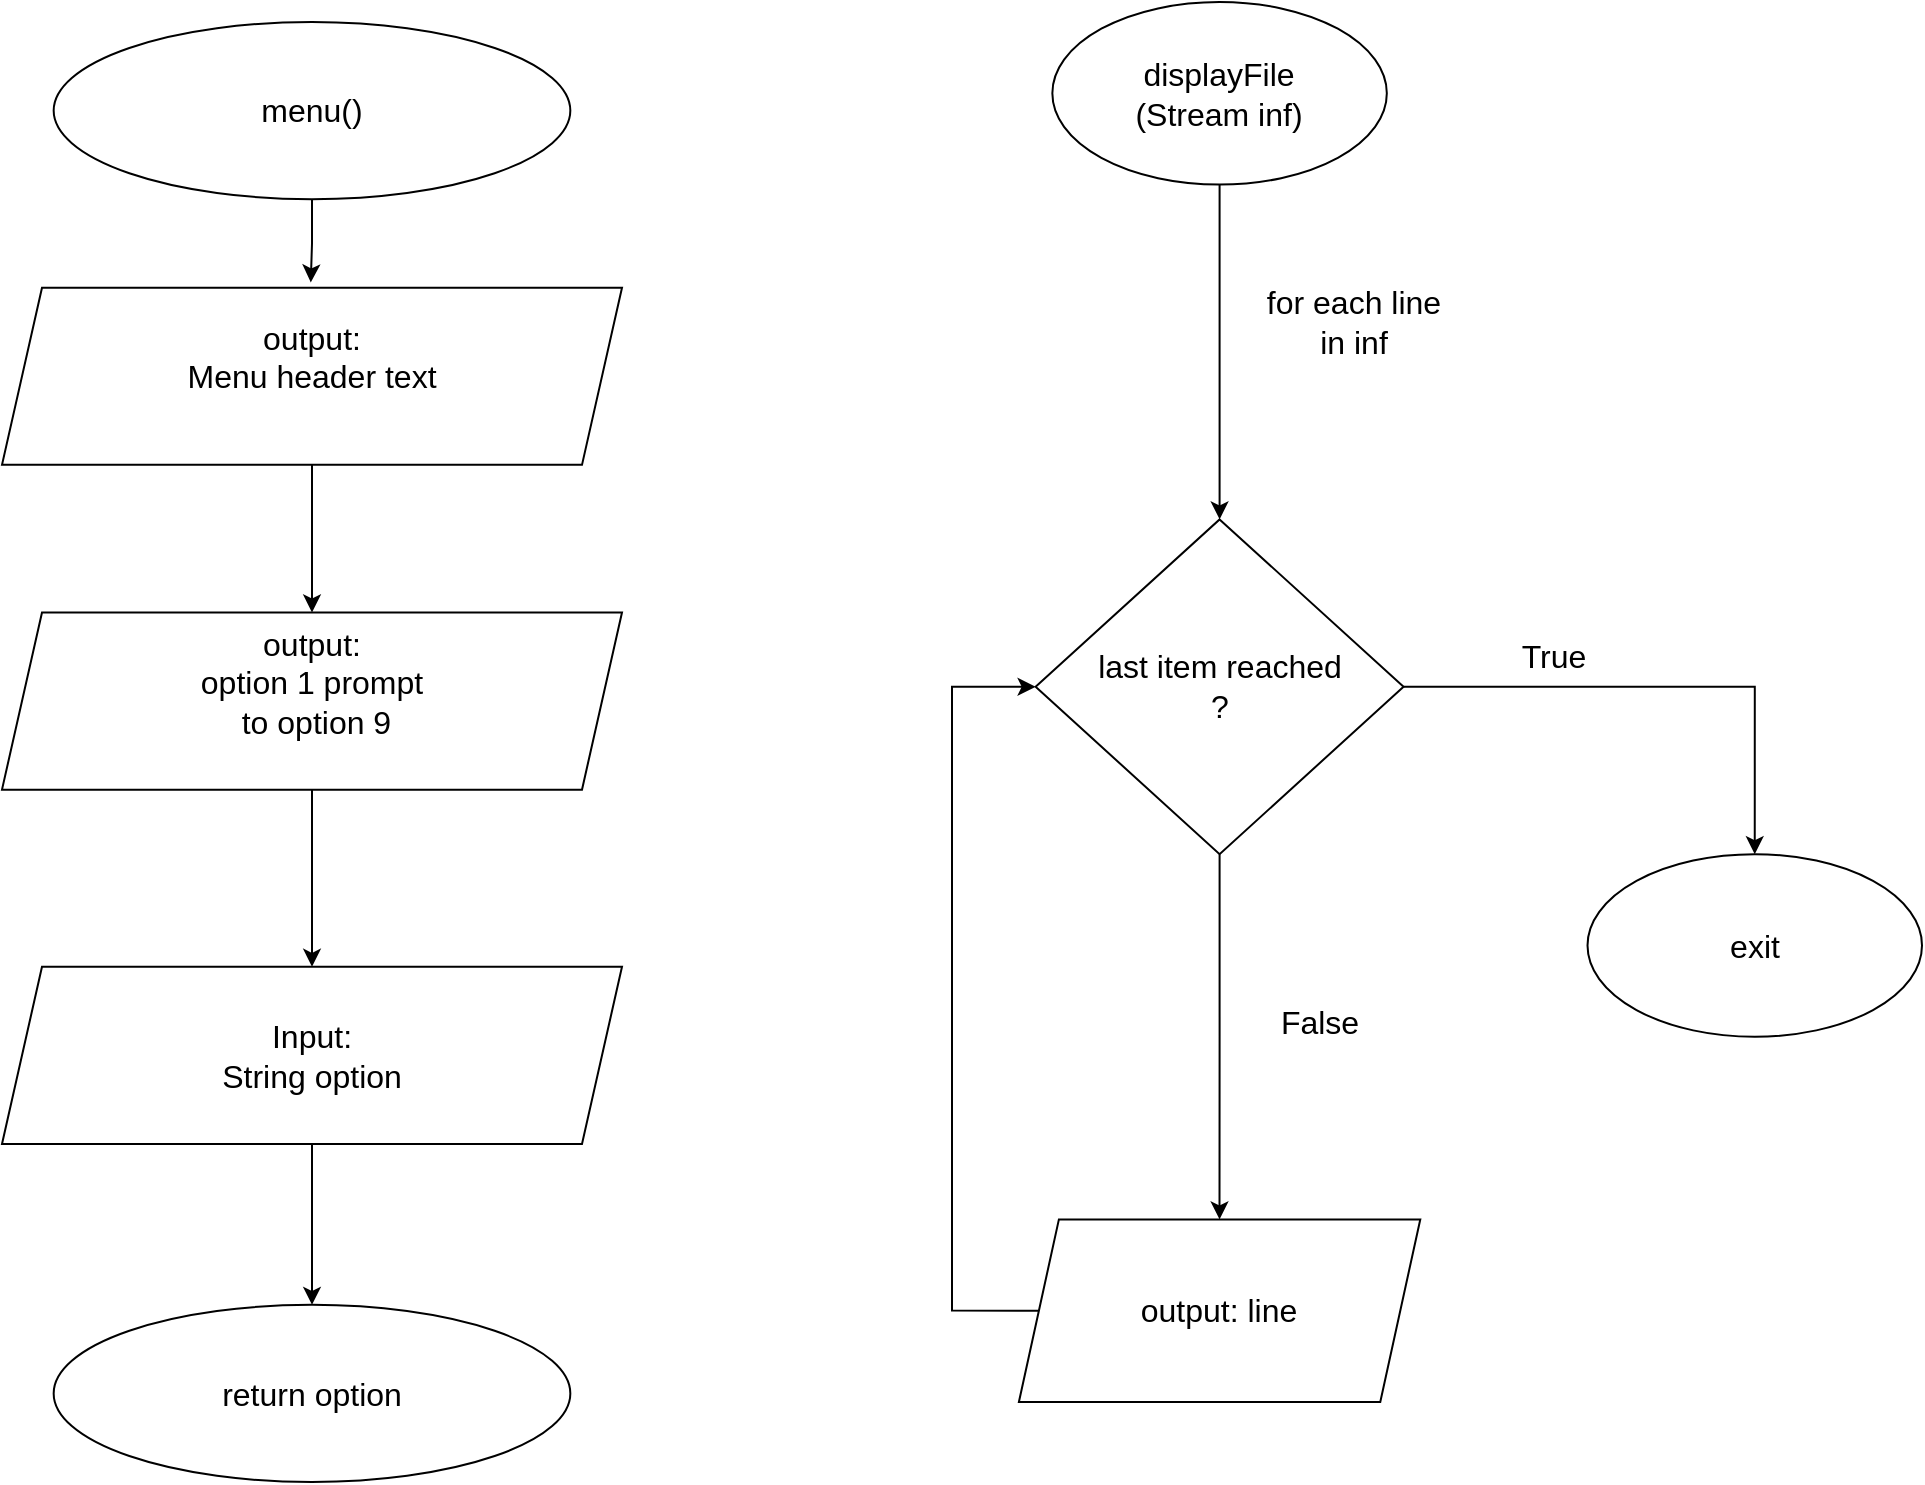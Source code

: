 <mxfile version="24.6.4" type="github" pages="6">
  <diagram id="C5RBs43oDa-KdzZeNtuy" name="Page-1">
    <mxGraphModel dx="1635" dy="865" grid="1" gridSize="10" guides="1" tooltips="1" connect="1" arrows="1" fold="1" page="1" pageScale="1" pageWidth="1169" pageHeight="827" background="none" math="0" shadow="0">
      <root>
        <mxCell id="WIyWlLk6GJQsqaUBKTNV-0" />
        <mxCell id="WIyWlLk6GJQsqaUBKTNV-1" parent="WIyWlLk6GJQsqaUBKTNV-0" />
        <mxCell id="iVtfHg-IncGxBC74AWmY-149" value="" style="group;fontSize=16;" vertex="1" connectable="0" parent="WIyWlLk6GJQsqaUBKTNV-1">
          <mxGeometry x="110" y="40" width="310" height="730" as="geometry" />
        </mxCell>
        <mxCell id="iVtfHg-IncGxBC74AWmY-0" value="menu()" style="ellipse;whiteSpace=wrap;html=1;fontSize=16;" vertex="1" parent="iVtfHg-IncGxBC74AWmY-149">
          <mxGeometry x="25.833" width="258.333" height="88.574" as="geometry" />
        </mxCell>
        <mxCell id="iVtfHg-IncGxBC74AWmY-4" style="edgeStyle=orthogonalEdgeStyle;rounded=0;orthogonalLoop=1;jettySize=auto;html=1;exitX=0.5;exitY=1;exitDx=0;exitDy=0;entryX=0.5;entryY=0;entryDx=0;entryDy=0;fontSize=16;" edge="1" parent="iVtfHg-IncGxBC74AWmY-149" source="iVtfHg-IncGxBC74AWmY-1" target="iVtfHg-IncGxBC74AWmY-3">
          <mxGeometry relative="1" as="geometry" />
        </mxCell>
        <mxCell id="iVtfHg-IncGxBC74AWmY-1" value="&lt;div style=&quot;font-size: 16px;&quot;&gt;&lt;font style=&quot;font-size: 16px;&quot;&gt;output:&lt;/font&gt;&lt;/div&gt;&lt;font style=&quot;font-size: 16px;&quot;&gt;Menu header text&lt;/font&gt;&lt;div style=&quot;font-size: 16px;&quot;&gt;&lt;br style=&quot;font-size: 16px;&quot;&gt;&lt;/div&gt;" style="shape=parallelogram;perimeter=parallelogramPerimeter;whiteSpace=wrap;html=1;fixedSize=1;fontSize=16;" vertex="1" parent="iVtfHg-IncGxBC74AWmY-149">
          <mxGeometry y="132.861" width="310" height="88.574" as="geometry" />
        </mxCell>
        <mxCell id="iVtfHg-IncGxBC74AWmY-2" style="edgeStyle=orthogonalEdgeStyle;rounded=0;orthogonalLoop=1;jettySize=auto;html=1;exitX=0.5;exitY=1;exitDx=0;exitDy=0;entryX=0.498;entryY=-0.03;entryDx=0;entryDy=0;entryPerimeter=0;fontSize=16;" edge="1" parent="iVtfHg-IncGxBC74AWmY-149" source="iVtfHg-IncGxBC74AWmY-0" target="iVtfHg-IncGxBC74AWmY-1">
          <mxGeometry relative="1" as="geometry" />
        </mxCell>
        <mxCell id="iVtfHg-IncGxBC74AWmY-12" style="edgeStyle=orthogonalEdgeStyle;rounded=0;orthogonalLoop=1;jettySize=auto;html=1;exitX=0.5;exitY=1;exitDx=0;exitDy=0;entryX=0.5;entryY=0;entryDx=0;entryDy=0;fontSize=16;" edge="1" parent="iVtfHg-IncGxBC74AWmY-149" source="iVtfHg-IncGxBC74AWmY-3" target="iVtfHg-IncGxBC74AWmY-8">
          <mxGeometry relative="1" as="geometry">
            <mxPoint x="154.354" y="620.02" as="targetPoint" />
          </mxGeometry>
        </mxCell>
        <mxCell id="iVtfHg-IncGxBC74AWmY-3" value="&lt;div style=&quot;font-size: 16px;&quot;&gt;&lt;font style=&quot;font-size: 16px;&quot;&gt;output:&lt;/font&gt;&lt;/div&gt;&lt;font style=&quot;font-size: 16px;&quot;&gt;option 1 prompt&lt;/font&gt;&lt;div style=&quot;font-size: 16px;&quot;&gt;&lt;font style=&quot;font-size: 16px;&quot;&gt;&amp;nbsp;to option 9&lt;/font&gt;&lt;div style=&quot;font-size: 16px;&quot;&gt;&lt;font style=&quot;font-size: 16px;&quot;&gt;&lt;br style=&quot;font-size: 16px;&quot;&gt;&lt;/font&gt;&lt;/div&gt;&lt;/div&gt;" style="shape=parallelogram;perimeter=parallelogramPerimeter;whiteSpace=wrap;html=1;fixedSize=1;fontSize=16;" vertex="1" parent="iVtfHg-IncGxBC74AWmY-149">
          <mxGeometry y="295.248" width="310" height="88.574" as="geometry" />
        </mxCell>
        <mxCell id="iVtfHg-IncGxBC74AWmY-11" style="edgeStyle=orthogonalEdgeStyle;rounded=0;orthogonalLoop=1;jettySize=auto;html=1;exitX=0.5;exitY=1;exitDx=0;exitDy=0;entryX=0.5;entryY=0;entryDx=0;entryDy=0;fontSize=16;" edge="1" parent="iVtfHg-IncGxBC74AWmY-149" source="iVtfHg-IncGxBC74AWmY-8" target="iVtfHg-IncGxBC74AWmY-10">
          <mxGeometry relative="1" as="geometry" />
        </mxCell>
        <mxCell id="iVtfHg-IncGxBC74AWmY-8" value="Input:&lt;div style=&quot;font-size: 16px;&quot;&gt;String option&lt;/div&gt;" style="shape=parallelogram;perimeter=parallelogramPerimeter;whiteSpace=wrap;html=1;fixedSize=1;fontSize=16;" vertex="1" parent="iVtfHg-IncGxBC74AWmY-149">
          <mxGeometry y="472.396" width="310" height="88.574" as="geometry" />
        </mxCell>
        <mxCell id="iVtfHg-IncGxBC74AWmY-10" value="return option" style="ellipse;whiteSpace=wrap;html=1;fontSize=16;" vertex="1" parent="iVtfHg-IncGxBC74AWmY-149">
          <mxGeometry x="25.833" y="641.426" width="258.333" height="88.574" as="geometry" />
        </mxCell>
        <mxCell id="iVtfHg-IncGxBC74AWmY-150" value="" style="group;fontSize=16;" vertex="1" connectable="0" parent="WIyWlLk6GJQsqaUBKTNV-1">
          <mxGeometry x="585" y="30" width="485" height="700" as="geometry" />
        </mxCell>
        <mxCell id="iVtfHg-IncGxBC74AWmY-15" style="edgeStyle=orthogonalEdgeStyle;rounded=0;orthogonalLoop=1;jettySize=auto;html=1;exitX=0.5;exitY=1;exitDx=0;exitDy=0;fontSize=16;" edge="1" parent="iVtfHg-IncGxBC74AWmY-150" source="iVtfHg-IncGxBC74AWmY-13" target="iVtfHg-IncGxBC74AWmY-14">
          <mxGeometry relative="1" as="geometry" />
        </mxCell>
        <mxCell id="iVtfHg-IncGxBC74AWmY-13" value="displayFile&lt;div style=&quot;font-size: 16px;&quot;&gt;(&lt;span style=&quot;background-color: initial; font-size: 16px;&quot;&gt;Stream inf)&lt;/span&gt;&lt;/div&gt;" style="ellipse;whiteSpace=wrap;html=1;fontSize=16;" vertex="1" parent="iVtfHg-IncGxBC74AWmY-150">
          <mxGeometry x="50.172" width="167.241" height="91.304" as="geometry" />
        </mxCell>
        <mxCell id="iVtfHg-IncGxBC74AWmY-19" style="edgeStyle=orthogonalEdgeStyle;rounded=0;orthogonalLoop=1;jettySize=auto;html=1;exitX=1;exitY=0.5;exitDx=0;exitDy=0;entryX=0.5;entryY=0;entryDx=0;entryDy=0;fontSize=16;" edge="1" parent="iVtfHg-IncGxBC74AWmY-150" source="iVtfHg-IncGxBC74AWmY-14" target="iVtfHg-IncGxBC74AWmY-18">
          <mxGeometry relative="1" as="geometry" />
        </mxCell>
        <mxCell id="iVtfHg-IncGxBC74AWmY-21" style="edgeStyle=orthogonalEdgeStyle;rounded=0;orthogonalLoop=1;jettySize=auto;html=1;exitX=0.5;exitY=1;exitDx=0;exitDy=0;fontSize=16;" edge="1" parent="iVtfHg-IncGxBC74AWmY-150" source="iVtfHg-IncGxBC74AWmY-14" target="iVtfHg-IncGxBC74AWmY-20">
          <mxGeometry relative="1" as="geometry" />
        </mxCell>
        <mxCell id="iVtfHg-IncGxBC74AWmY-14" value="&lt;font style=&quot;font-size: 16px;&quot;&gt;last item reached&lt;/font&gt;&lt;div style=&quot;font-size: 16px;&quot;&gt;&lt;font style=&quot;font-size: 16px;&quot;&gt;?&lt;/font&gt;&lt;/div&gt;" style="rhombus;whiteSpace=wrap;html=1;fontSize=16;" vertex="1" parent="iVtfHg-IncGxBC74AWmY-150">
          <mxGeometry x="41.81" y="258.696" width="183.966" height="167.391" as="geometry" />
        </mxCell>
        <mxCell id="iVtfHg-IncGxBC74AWmY-16" value="for each line in inf" style="text;html=1;align=center;verticalAlign=middle;whiteSpace=wrap;rounded=0;fontSize=16;" vertex="1" parent="iVtfHg-IncGxBC74AWmY-150">
          <mxGeometry x="150.517" y="136.957" width="100.345" height="45.652" as="geometry" />
        </mxCell>
        <mxCell id="iVtfHg-IncGxBC74AWmY-18" value="exit" style="ellipse;whiteSpace=wrap;html=1;fontSize=16;" vertex="1" parent="iVtfHg-IncGxBC74AWmY-150">
          <mxGeometry x="317.759" y="426.087" width="167.241" height="91.304" as="geometry" />
        </mxCell>
        <mxCell id="iVtfHg-IncGxBC74AWmY-22" style="edgeStyle=orthogonalEdgeStyle;rounded=0;orthogonalLoop=1;jettySize=auto;html=1;exitX=0;exitY=0.5;exitDx=0;exitDy=0;entryX=0;entryY=0.5;entryDx=0;entryDy=0;fontSize=16;" edge="1" parent="iVtfHg-IncGxBC74AWmY-150" source="iVtfHg-IncGxBC74AWmY-20" target="iVtfHg-IncGxBC74AWmY-14">
          <mxGeometry relative="1" as="geometry">
            <Array as="points">
              <mxPoint y="654.348" />
              <mxPoint y="342.391" />
            </Array>
          </mxGeometry>
        </mxCell>
        <mxCell id="iVtfHg-IncGxBC74AWmY-20" value="output: line" style="shape=parallelogram;perimeter=parallelogramPerimeter;whiteSpace=wrap;html=1;fixedSize=1;fontSize=16;" vertex="1" parent="iVtfHg-IncGxBC74AWmY-150">
          <mxGeometry x="33.448" y="608.696" width="200.69" height="91.304" as="geometry" />
        </mxCell>
        <mxCell id="iVtfHg-IncGxBC74AWmY-23" value="True" style="text;html=1;align=center;verticalAlign=middle;whiteSpace=wrap;rounded=0;fontSize=16;" vertex="1" parent="iVtfHg-IncGxBC74AWmY-150">
          <mxGeometry x="250.862" y="304.348" width="100.345" height="45.652" as="geometry" />
        </mxCell>
        <mxCell id="iVtfHg-IncGxBC74AWmY-24" value="False" style="text;html=1;align=center;verticalAlign=middle;whiteSpace=wrap;rounded=0;fontSize=16;" vertex="1" parent="iVtfHg-IncGxBC74AWmY-150">
          <mxGeometry x="133.793" y="486.957" width="100.345" height="45.652" as="geometry" />
        </mxCell>
      </root>
    </mxGraphModel>
  </diagram>
  <diagram id="5aRjEGDnnYMxeOvyKBU5" name="Page-2">
    <mxGraphModel dx="1284" dy="680" grid="1" gridSize="10" guides="1" tooltips="1" connect="1" arrows="1" fold="1" page="1" pageScale="1" pageWidth="1169" pageHeight="827" math="0" shadow="0">
      <root>
        <mxCell id="0" />
        <mxCell id="1" parent="0" />
        <mxCell id="e8LWt93bM2YDE1h5O_DU-1" value="" style="group;fontSize=13;" vertex="1" connectable="0" parent="1">
          <mxGeometry x="40" y="50" width="470" height="700" as="geometry" />
        </mxCell>
        <mxCell id="e8LWt93bM2YDE1h5O_DU-2" style="edgeStyle=orthogonalEdgeStyle;rounded=0;orthogonalLoop=1;jettySize=auto;html=1;exitX=0.5;exitY=1;exitDx=0;exitDy=0;entryX=0.5;entryY=0;entryDx=0;entryDy=0;fontSize=13;" edge="1" parent="e8LWt93bM2YDE1h5O_DU-1" source="e8LWt93bM2YDE1h5O_DU-3" target="e8LWt93bM2YDE1h5O_DU-16">
          <mxGeometry relative="1" as="geometry" />
        </mxCell>
        <mxCell id="e8LWt93bM2YDE1h5O_DU-3" value="&lt;div style=&quot;font-size: 13px;&quot;&gt;max_mark&lt;/div&gt;&lt;div style=&quot;font-size: 13px;&quot;&gt;(&lt;span style=&quot;background-color: initial; font-size: 13px;&quot;&gt;Stream inf)&lt;/span&gt;&lt;/div&gt;" style="ellipse;whiteSpace=wrap;html=1;fontSize=13;" vertex="1" parent="e8LWt93bM2YDE1h5O_DU-1">
          <mxGeometry x="109.907" width="122.078" height="49.412" as="geometry" />
        </mxCell>
        <mxCell id="e8LWt93bM2YDE1h5O_DU-4" style="edgeStyle=orthogonalEdgeStyle;rounded=0;orthogonalLoop=1;jettySize=auto;html=1;exitX=0.5;exitY=1;exitDx=0;exitDy=0;entryX=0.5;entryY=0;entryDx=0;entryDy=0;fontSize=13;" edge="1" parent="e8LWt93bM2YDE1h5O_DU-1" source="e8LWt93bM2YDE1h5O_DU-6" target="e8LWt93bM2YDE1h5O_DU-13">
          <mxGeometry relative="1" as="geometry">
            <mxPoint x="170.946" y="436.471" as="targetPoint" />
          </mxGeometry>
        </mxCell>
        <mxCell id="e8LWt93bM2YDE1h5O_DU-5" style="edgeStyle=orthogonalEdgeStyle;rounded=0;orthogonalLoop=1;jettySize=auto;html=1;exitX=1;exitY=0.5;exitDx=0;exitDy=0;fontSize=13;" edge="1" parent="e8LWt93bM2YDE1h5O_DU-1" source="e8LWt93bM2YDE1h5O_DU-6" target="e8LWt93bM2YDE1h5O_DU-18">
          <mxGeometry relative="1" as="geometry" />
        </mxCell>
        <mxCell id="e8LWt93bM2YDE1h5O_DU-6" value="&lt;font style=&quot;font-size: 13px;&quot;&gt;last item&lt;/font&gt;&lt;div&gt;&lt;font style=&quot;font-size: 13px;&quot;&gt;reached&lt;/font&gt;&lt;div style=&quot;font-size: 13px;&quot;&gt;&lt;font style=&quot;font-size: 13px;&quot;&gt;?&lt;/font&gt;&lt;/div&gt;&lt;/div&gt;" style="rhombus;whiteSpace=wrap;html=1;fontSize=13;" vertex="1" parent="e8LWt93bM2YDE1h5O_DU-1">
          <mxGeometry x="103.803" y="247.059" width="134.286" height="90.588" as="geometry" />
        </mxCell>
        <mxCell id="e8LWt93bM2YDE1h5O_DU-7" value="for each line in inf" style="text;html=1;align=center;verticalAlign=middle;whiteSpace=wrap;rounded=0;fontSize=13;" vertex="1" parent="e8LWt93bM2YDE1h5O_DU-1">
          <mxGeometry x="177.013" y="197.647" width="73.247" height="24.706" as="geometry" />
        </mxCell>
        <mxCell id="e8LWt93bM2YDE1h5O_DU-8" value="exit" style="ellipse;whiteSpace=wrap;html=1;fontSize=13;" vertex="1" parent="e8LWt93bM2YDE1h5O_DU-1">
          <mxGeometry x="317.403" y="469.412" width="122.078" height="49.412" as="geometry" />
        </mxCell>
        <mxCell id="e8LWt93bM2YDE1h5O_DU-9" value="True" style="text;html=1;align=center;verticalAlign=middle;whiteSpace=wrap;rounded=0;fontSize=13;" vertex="1" parent="e8LWt93bM2YDE1h5O_DU-1">
          <mxGeometry x="256.4" y="271.765" width="73.247" height="24.706" as="geometry" />
        </mxCell>
        <mxCell id="e8LWt93bM2YDE1h5O_DU-10" value="False" style="text;html=1;align=center;verticalAlign=middle;whiteSpace=wrap;rounded=0;fontSize=13;" vertex="1" parent="e8LWt93bM2YDE1h5O_DU-1">
          <mxGeometry x="170.946" y="370.588" width="73.247" height="24.706" as="geometry" />
        </mxCell>
        <mxCell id="e8LWt93bM2YDE1h5O_DU-11" style="edgeStyle=orthogonalEdgeStyle;rounded=0;orthogonalLoop=1;jettySize=auto;html=1;exitX=0.5;exitY=1;exitDx=0;exitDy=0;entryX=0.5;entryY=0;entryDx=0;entryDy=0;fontSize=13;" edge="1" parent="e8LWt93bM2YDE1h5O_DU-1" source="e8LWt93bM2YDE1h5O_DU-13" target="e8LWt93bM2YDE1h5O_DU-20">
          <mxGeometry relative="1" as="geometry" />
        </mxCell>
        <mxCell id="e8LWt93bM2YDE1h5O_DU-12" style="edgeStyle=orthogonalEdgeStyle;rounded=0;orthogonalLoop=1;jettySize=auto;html=1;exitX=0;exitY=0.5;exitDx=0;exitDy=0;entryX=0;entryY=0.5;entryDx=0;entryDy=0;fontSize=13;" edge="1" parent="e8LWt93bM2YDE1h5O_DU-1" source="e8LWt93bM2YDE1h5O_DU-13" target="e8LWt93bM2YDE1h5O_DU-6">
          <mxGeometry relative="1" as="geometry">
            <Array as="points">
              <mxPoint y="494.118" />
              <mxPoint y="292.353" />
            </Array>
          </mxGeometry>
        </mxCell>
        <mxCell id="e8LWt93bM2YDE1h5O_DU-13" value="if int(line.split()[2])&lt;div style=&quot;font-size: 13px;&quot;&gt;&amp;gt;&lt;/div&gt;&lt;div style=&quot;font-size: 13px;&quot;&gt;maximum_marks&lt;/div&gt;" style="rhombus;whiteSpace=wrap;html=1;fontSize=13;" vertex="1" parent="e8LWt93bM2YDE1h5O_DU-1">
          <mxGeometry x="85.381" y="436.471" width="171.019" height="115.294" as="geometry" />
        </mxCell>
        <mxCell id="e8LWt93bM2YDE1h5O_DU-14" value="True" style="text;html=1;align=center;verticalAlign=middle;whiteSpace=wrap;rounded=0;fontSize=13;" vertex="1" parent="e8LWt93bM2YDE1h5O_DU-1">
          <mxGeometry x="158.738" y="576.471" width="73.247" height="24.706" as="geometry" />
        </mxCell>
        <mxCell id="e8LWt93bM2YDE1h5O_DU-15" style="edgeStyle=orthogonalEdgeStyle;rounded=0;orthogonalLoop=1;jettySize=auto;html=1;exitX=0.5;exitY=1;exitDx=0;exitDy=0;fontSize=13;" edge="1" parent="e8LWt93bM2YDE1h5O_DU-1" source="e8LWt93bM2YDE1h5O_DU-16" target="e8LWt93bM2YDE1h5O_DU-6">
          <mxGeometry relative="1" as="geometry" />
        </mxCell>
        <mxCell id="e8LWt93bM2YDE1h5O_DU-16" value="&lt;font style=&quot;font-size: 13px;&quot;&gt;Initialize maximum_marks to 0&lt;/font&gt;" style="rounded=0;whiteSpace=wrap;html=1;fontSize=13;" vertex="1" parent="e8LWt93bM2YDE1h5O_DU-1">
          <mxGeometry x="97.65" y="115.294" width="146.494" height="49.412" as="geometry" />
        </mxCell>
        <mxCell id="e8LWt93bM2YDE1h5O_DU-17" style="edgeStyle=orthogonalEdgeStyle;rounded=0;orthogonalLoop=1;jettySize=auto;html=1;exitX=0.5;exitY=1;exitDx=0;exitDy=0;entryX=0.5;entryY=0;entryDx=0;entryDy=0;fontSize=13;" edge="1" parent="e8LWt93bM2YDE1h5O_DU-1" source="e8LWt93bM2YDE1h5O_DU-18" target="e8LWt93bM2YDE1h5O_DU-8">
          <mxGeometry relative="1" as="geometry" />
        </mxCell>
        <mxCell id="e8LWt93bM2YDE1h5O_DU-18" value="output:&lt;div style=&quot;font-size: 13px;&quot;&gt;maximum_marks&lt;/div&gt;" style="shape=parallelogram;perimeter=parallelogramPerimeter;whiteSpace=wrap;html=1;fixedSize=1;fontSize=13;" vertex="1" parent="e8LWt93bM2YDE1h5O_DU-1">
          <mxGeometry x="286.883" y="338.676" width="183.117" height="63.824" as="geometry" />
        </mxCell>
        <mxCell id="e8LWt93bM2YDE1h5O_DU-19" style="edgeStyle=orthogonalEdgeStyle;rounded=0;orthogonalLoop=1;jettySize=auto;html=1;exitX=0;exitY=0.5;exitDx=0;exitDy=0;entryX=0;entryY=0.5;entryDx=0;entryDy=0;fontSize=13;" edge="1" parent="e8LWt93bM2YDE1h5O_DU-1" source="e8LWt93bM2YDE1h5O_DU-20" target="e8LWt93bM2YDE1h5O_DU-6">
          <mxGeometry relative="1" as="geometry">
            <Array as="points">
              <mxPoint x="73.247" y="675.294" />
              <mxPoint x="73.247" y="255.294" />
              <mxPoint x="103.766" y="255.294" />
            </Array>
          </mxGeometry>
        </mxCell>
        <mxCell id="e8LWt93bM2YDE1h5O_DU-20" value="maximum_marks = int(line.split()[2])" style="rounded=0;whiteSpace=wrap;html=1;fontSize=13;" vertex="1" parent="e8LWt93bM2YDE1h5O_DU-1">
          <mxGeometry x="97.65" y="650.588" width="146.494" height="49.412" as="geometry" />
        </mxCell>
        <mxCell id="l7KQcB0z6wFfaQmqUPjJ-1" value="" style="group;fontSize=13;" vertex="1" connectable="0" parent="1">
          <mxGeometry x="560" y="50" width="580" height="670" as="geometry" />
        </mxCell>
        <mxCell id="l7KQcB0z6wFfaQmqUPjJ-2" style="edgeStyle=orthogonalEdgeStyle;rounded=0;orthogonalLoop=1;jettySize=auto;html=1;exitX=0.5;exitY=1;exitDx=0;exitDy=0;entryX=0.5;entryY=0;entryDx=0;entryDy=0;fontSize=13;" edge="1" parent="l7KQcB0z6wFfaQmqUPjJ-1" source="l7KQcB0z6wFfaQmqUPjJ-3" target="l7KQcB0z6wFfaQmqUPjJ-16">
          <mxGeometry relative="1" as="geometry" />
        </mxCell>
        <mxCell id="l7KQcB0z6wFfaQmqUPjJ-3" value="&lt;div style=&quot;font-size: 13px;&quot;&gt;min_mark&lt;/div&gt;&lt;div style=&quot;font-size: 13px;&quot;&gt;(&lt;span style=&quot;background-color: initial; font-size: 13px;&quot;&gt;Stream inf)&lt;/span&gt;&lt;/div&gt;" style="ellipse;whiteSpace=wrap;html=1;fontSize=13;" vertex="1" parent="l7KQcB0z6wFfaQmqUPjJ-1">
          <mxGeometry x="135.63" width="150.649" height="47.294" as="geometry" />
        </mxCell>
        <mxCell id="l7KQcB0z6wFfaQmqUPjJ-4" style="edgeStyle=orthogonalEdgeStyle;rounded=0;orthogonalLoop=1;jettySize=auto;html=1;exitX=0.5;exitY=1;exitDx=0;exitDy=0;entryX=0.5;entryY=0;entryDx=0;entryDy=0;fontSize=13;" edge="1" parent="l7KQcB0z6wFfaQmqUPjJ-1" source="l7KQcB0z6wFfaQmqUPjJ-6" target="l7KQcB0z6wFfaQmqUPjJ-13">
          <mxGeometry relative="1" as="geometry">
            <mxPoint x="210.954" y="417.765" as="targetPoint" />
          </mxGeometry>
        </mxCell>
        <mxCell id="l7KQcB0z6wFfaQmqUPjJ-5" style="edgeStyle=orthogonalEdgeStyle;rounded=0;orthogonalLoop=1;jettySize=auto;html=1;exitX=1;exitY=0.5;exitDx=0;exitDy=0;fontSize=13;" edge="1" parent="l7KQcB0z6wFfaQmqUPjJ-1" source="l7KQcB0z6wFfaQmqUPjJ-6" target="l7KQcB0z6wFfaQmqUPjJ-18">
          <mxGeometry relative="1" as="geometry" />
        </mxCell>
        <mxCell id="l7KQcB0z6wFfaQmqUPjJ-6" value="&lt;font style=&quot;font-size: 13px;&quot;&gt;last item&lt;/font&gt;&lt;div&gt;&lt;font style=&quot;font-size: 13px;&quot;&gt;reached&lt;/font&gt;&lt;div style=&quot;font-size: 13px;&quot;&gt;&lt;font style=&quot;font-size: 13px;&quot;&gt;?&lt;/font&gt;&lt;/div&gt;&lt;/div&gt;" style="rhombus;whiteSpace=wrap;html=1;fontSize=13;" vertex="1" parent="l7KQcB0z6wFfaQmqUPjJ-1">
          <mxGeometry x="128.097" y="236.471" width="165.714" height="86.706" as="geometry" />
        </mxCell>
        <mxCell id="l7KQcB0z6wFfaQmqUPjJ-7" value="for each line in inf" style="text;html=1;align=center;verticalAlign=middle;whiteSpace=wrap;rounded=0;fontSize=13;" vertex="1" parent="l7KQcB0z6wFfaQmqUPjJ-1">
          <mxGeometry x="218.442" y="189.176" width="90.39" height="23.647" as="geometry" />
        </mxCell>
        <mxCell id="l7KQcB0z6wFfaQmqUPjJ-8" value="exit" style="ellipse;whiteSpace=wrap;html=1;fontSize=13;" vertex="1" parent="l7KQcB0z6wFfaQmqUPjJ-1">
          <mxGeometry x="391.688" y="449.294" width="150.649" height="47.294" as="geometry" />
        </mxCell>
        <mxCell id="l7KQcB0z6wFfaQmqUPjJ-9" value="True" style="text;html=1;align=center;verticalAlign=middle;whiteSpace=wrap;rounded=0;fontSize=13;" vertex="1" parent="l7KQcB0z6wFfaQmqUPjJ-1">
          <mxGeometry x="316.409" y="260.118" width="90.39" height="23.647" as="geometry" />
        </mxCell>
        <mxCell id="l7KQcB0z6wFfaQmqUPjJ-10" value="False" style="text;html=1;align=center;verticalAlign=middle;whiteSpace=wrap;rounded=0;fontSize=13;" vertex="1" parent="l7KQcB0z6wFfaQmqUPjJ-1">
          <mxGeometry x="210.954" y="354.706" width="90.39" height="23.647" as="geometry" />
        </mxCell>
        <mxCell id="l7KQcB0z6wFfaQmqUPjJ-11" style="edgeStyle=orthogonalEdgeStyle;rounded=0;orthogonalLoop=1;jettySize=auto;html=1;exitX=0.5;exitY=1;exitDx=0;exitDy=0;entryX=0.5;entryY=0;entryDx=0;entryDy=0;fontSize=13;" edge="1" parent="l7KQcB0z6wFfaQmqUPjJ-1" source="l7KQcB0z6wFfaQmqUPjJ-13" target="l7KQcB0z6wFfaQmqUPjJ-20">
          <mxGeometry relative="1" as="geometry" />
        </mxCell>
        <mxCell id="l7KQcB0z6wFfaQmqUPjJ-12" style="edgeStyle=orthogonalEdgeStyle;rounded=0;orthogonalLoop=1;jettySize=auto;html=1;exitX=0;exitY=0.5;exitDx=0;exitDy=0;entryX=0;entryY=0.5;entryDx=0;entryDy=0;fontSize=13;" edge="1" parent="l7KQcB0z6wFfaQmqUPjJ-1" source="l7KQcB0z6wFfaQmqUPjJ-13" target="l7KQcB0z6wFfaQmqUPjJ-6">
          <mxGeometry relative="1" as="geometry">
            <Array as="points">
              <mxPoint y="472.941" />
              <mxPoint y="279.824" />
            </Array>
          </mxGeometry>
        </mxCell>
        <mxCell id="l7KQcB0z6wFfaQmqUPjJ-13" value="if int(line.split()[2])&lt;div style=&quot;font-size: 13px;&quot;&gt;&amp;lt;&lt;/div&gt;&lt;div style=&quot;font-size: 13px;&quot;&gt;minimum_marks&lt;/div&gt;" style="rhombus;whiteSpace=wrap;html=1;fontSize=13;" vertex="1" parent="l7KQcB0z6wFfaQmqUPjJ-1">
          <mxGeometry x="105.364" y="417.765" width="211.045" height="110.353" as="geometry" />
        </mxCell>
        <mxCell id="l7KQcB0z6wFfaQmqUPjJ-14" value="True" style="text;html=1;align=center;verticalAlign=middle;whiteSpace=wrap;rounded=0;fontSize=13;" vertex="1" parent="l7KQcB0z6wFfaQmqUPjJ-1">
          <mxGeometry x="195.889" y="551.765" width="90.39" height="23.647" as="geometry" />
        </mxCell>
        <mxCell id="l7KQcB0z6wFfaQmqUPjJ-15" style="edgeStyle=orthogonalEdgeStyle;rounded=0;orthogonalLoop=1;jettySize=auto;html=1;exitX=0.5;exitY=1;exitDx=0;exitDy=0;fontSize=13;" edge="1" parent="l7KQcB0z6wFfaQmqUPjJ-1" source="l7KQcB0z6wFfaQmqUPjJ-16" target="l7KQcB0z6wFfaQmqUPjJ-6">
          <mxGeometry relative="1" as="geometry" />
        </mxCell>
        <mxCell id="l7KQcB0z6wFfaQmqUPjJ-16" value="&lt;font style=&quot;font-size: 13px;&quot;&gt;Initialize minimum_marks to 0 and studentID to empty string&lt;/font&gt;" style="rounded=0;whiteSpace=wrap;html=1;fontSize=13;" vertex="1" parent="l7KQcB0z6wFfaQmqUPjJ-1">
          <mxGeometry x="120.504" y="110.353" width="180.779" height="47.294" as="geometry" />
        </mxCell>
        <mxCell id="l7KQcB0z6wFfaQmqUPjJ-17" style="edgeStyle=orthogonalEdgeStyle;rounded=0;orthogonalLoop=1;jettySize=auto;html=1;exitX=0.5;exitY=1;exitDx=0;exitDy=0;entryX=0.5;entryY=0;entryDx=0;entryDy=0;fontSize=13;" edge="1" parent="l7KQcB0z6wFfaQmqUPjJ-1" source="l7KQcB0z6wFfaQmqUPjJ-18" target="l7KQcB0z6wFfaQmqUPjJ-8">
          <mxGeometry relative="1" as="geometry" />
        </mxCell>
        <mxCell id="l7KQcB0z6wFfaQmqUPjJ-18" value="output:&lt;div style=&quot;font-size: 13px;&quot;&gt;minimum_marks and studentID&lt;/div&gt;" style="shape=parallelogram;perimeter=parallelogramPerimeter;whiteSpace=wrap;html=1;fixedSize=1;fontSize=13;" vertex="1" parent="l7KQcB0z6wFfaQmqUPjJ-1">
          <mxGeometry x="354.026" y="324.162" width="225.974" height="61.088" as="geometry" />
        </mxCell>
        <mxCell id="l7KQcB0z6wFfaQmqUPjJ-19" style="edgeStyle=orthogonalEdgeStyle;rounded=0;orthogonalLoop=1;jettySize=auto;html=1;exitX=0;exitY=0.5;exitDx=0;exitDy=0;entryX=0;entryY=0.5;entryDx=0;entryDy=0;fontSize=13;" edge="1" parent="l7KQcB0z6wFfaQmqUPjJ-1" source="l7KQcB0z6wFfaQmqUPjJ-20" target="l7KQcB0z6wFfaQmqUPjJ-6">
          <mxGeometry relative="1" as="geometry">
            <Array as="points">
              <mxPoint x="90.39" y="646.353" />
              <mxPoint x="90.39" y="244.353" />
              <mxPoint x="128.052" y="244.353" />
            </Array>
          </mxGeometry>
        </mxCell>
        <mxCell id="l7KQcB0z6wFfaQmqUPjJ-20" value="minimum_marks =&amp;nbsp;&lt;div style=&quot;font-size: 13px;&quot;&gt;int(line.split()[2])&lt;div style=&quot;font-size: 13px;&quot;&gt;and studentID = line.split()[0]&lt;/div&gt;&lt;/div&gt;" style="rounded=0;whiteSpace=wrap;html=1;fontSize=13;" vertex="1" parent="l7KQcB0z6wFfaQmqUPjJ-1">
          <mxGeometry x="120.504" y="622.706" width="180.779" height="47.294" as="geometry" />
        </mxCell>
      </root>
    </mxGraphModel>
  </diagram>
  <diagram id="fv3WTSkhcXL-FJEylh6H" name="Page-3">
    <mxGraphModel dx="829" dy="1885" grid="1" gridSize="10" guides="1" tooltips="1" connect="1" arrows="1" fold="1" page="1" pageScale="1" pageWidth="1169" pageHeight="827" math="0" shadow="0">
      <root>
        <mxCell id="0" />
        <mxCell id="1" parent="0" />
        <mxCell id="iJzVwynaTS_1Huqz83iS-2" value="" style="group" vertex="1" connectable="0" parent="1">
          <mxGeometry x="1370" y="-800" width="810" height="740" as="geometry" />
        </mxCell>
        <mxCell id="7Irg_H2w2XdxYLwFZChj-2" style="edgeStyle=orthogonalEdgeStyle;rounded=0;orthogonalLoop=1;jettySize=auto;html=1;exitX=0.5;exitY=1;exitDx=0;exitDy=0;fontSize=16;" edge="1" parent="iJzVwynaTS_1Huqz83iS-2" source="7Irg_H2w2XdxYLwFZChj-3" target="7Irg_H2w2XdxYLwFZChj-6">
          <mxGeometry relative="1" as="geometry" />
        </mxCell>
        <mxCell id="7Irg_H2w2XdxYLwFZChj-3" value="&lt;div style=&quot;font-size: 16px;&quot;&gt;pass_mark&lt;/div&gt;&lt;div style=&quot;font-size: 16px;&quot;&gt;(&lt;span style=&quot;background-color: initial; font-size: 16px;&quot;&gt;Stream inf)&lt;/span&gt;&lt;/div&gt;" style="ellipse;whiteSpace=wrap;html=1;fontSize=16;" vertex="1" parent="iJzVwynaTS_1Huqz83iS-2">
          <mxGeometry x="141.941" width="238.516" height="65.738" as="geometry" />
        </mxCell>
        <mxCell id="7Irg_H2w2XdxYLwFZChj-4" style="edgeStyle=orthogonalEdgeStyle;rounded=0;orthogonalLoop=1;jettySize=auto;html=1;exitX=1;exitY=0.5;exitDx=0;exitDy=0;entryX=0.5;entryY=0;entryDx=0;entryDy=0;fontSize=16;" edge="1" parent="iJzVwynaTS_1Huqz83iS-2" source="7Irg_H2w2XdxYLwFZChj-6" target="7Irg_H2w2XdxYLwFZChj-8">
          <mxGeometry relative="1" as="geometry" />
        </mxCell>
        <mxCell id="7Irg_H2w2XdxYLwFZChj-5" style="edgeStyle=orthogonalEdgeStyle;rounded=0;orthogonalLoop=1;jettySize=auto;html=1;exitX=0.5;exitY=1;exitDx=0;exitDy=0;entryX=0.5;entryY=0;entryDx=0;entryDy=0;fontSize=16;" edge="1" parent="iJzVwynaTS_1Huqz83iS-2" source="7Irg_H2w2XdxYLwFZChj-6" target="7Irg_H2w2XdxYLwFZChj-13">
          <mxGeometry relative="1" as="geometry">
            <mxPoint x="261.199" y="438.255" as="targetPoint" />
          </mxGeometry>
        </mxCell>
        <mxCell id="7Irg_H2w2XdxYLwFZChj-6" value="&lt;font style=&quot;font-size: 16px;&quot;&gt;last item reached&lt;/font&gt;&lt;div style=&quot;font-size: 16px;&quot;&gt;&lt;font style=&quot;font-size: 16px;&quot;&gt;?&lt;/font&gt;&lt;/div&gt;" style="rhombus;whiteSpace=wrap;html=1;fontSize=16;" vertex="1" parent="iJzVwynaTS_1Huqz83iS-2">
          <mxGeometry x="130.015" y="186.259" width="262.367" height="120.52" as="geometry" />
        </mxCell>
        <mxCell id="7Irg_H2w2XdxYLwFZChj-7" value="for each line in inf" style="text;html=1;align=center;verticalAlign=middle;whiteSpace=wrap;rounded=0;fontSize=16;" vertex="1" parent="iJzVwynaTS_1Huqz83iS-2">
          <mxGeometry x="285.05" y="98.607" width="143.11" height="32.869" as="geometry" />
        </mxCell>
        <mxCell id="7Irg_H2w2XdxYLwFZChj-8" value="exit" style="ellipse;whiteSpace=wrap;html=1;fontSize=16;" vertex="1" parent="iJzVwynaTS_1Huqz83iS-2">
          <mxGeometry x="523.566" y="306.779" width="238.516" height="65.738" as="geometry" />
        </mxCell>
        <mxCell id="7Irg_H2w2XdxYLwFZChj-9" value="True" style="text;html=1;align=center;verticalAlign=middle;whiteSpace=wrap;rounded=0;fontSize=16;" vertex="1" parent="iJzVwynaTS_1Huqz83iS-2">
          <mxGeometry x="428.16" y="219.128" width="143.11" height="32.869" as="geometry" />
        </mxCell>
        <mxCell id="7Irg_H2w2XdxYLwFZChj-10" value="False" style="text;html=1;align=center;verticalAlign=middle;whiteSpace=wrap;rounded=0;fontSize=16;" vertex="1" parent="iJzVwynaTS_1Huqz83iS-2">
          <mxGeometry x="261.199" y="350.604" width="143.11" height="32.869" as="geometry" />
        </mxCell>
        <mxCell id="7Irg_H2w2XdxYLwFZChj-11" style="edgeStyle=orthogonalEdgeStyle;rounded=0;orthogonalLoop=1;jettySize=auto;html=1;exitX=1;exitY=0.5;exitDx=0;exitDy=0;entryX=0.5;entryY=0;entryDx=0;entryDy=0;fontSize=16;" edge="1" parent="iJzVwynaTS_1Huqz83iS-2" source="7Irg_H2w2XdxYLwFZChj-13" target="7Irg_H2w2XdxYLwFZChj-15">
          <mxGeometry relative="1" as="geometry" />
        </mxCell>
        <mxCell id="7Irg_H2w2XdxYLwFZChj-12" style="edgeStyle=orthogonalEdgeStyle;rounded=0;orthogonalLoop=1;jettySize=auto;html=1;exitX=0;exitY=0.5;exitDx=0;exitDy=0;entryX=0;entryY=0.5;entryDx=0;entryDy=0;fontSize=16;" edge="1" parent="iJzVwynaTS_1Huqz83iS-2" source="7Irg_H2w2XdxYLwFZChj-13" target="7Irg_H2w2XdxYLwFZChj-6">
          <mxGeometry relative="1" as="geometry" />
        </mxCell>
        <mxCell id="7Irg_H2w2XdxYLwFZChj-13" value="&lt;font style=&quot;font-size: 16px;&quot;&gt;if int(line.split()[2])&lt;/font&gt;&lt;div style=&quot;font-size: 16px;&quot;&gt;&lt;font style=&quot;font-size: 16px;&quot;&gt;&amp;gt;&lt;/font&gt;&lt;/div&gt;&lt;div style=&quot;font-size: 16px;&quot;&gt;&lt;font style=&quot;font-size: 16px;&quot;&gt;49&lt;/font&gt;&lt;/div&gt;" style="rhombus;whiteSpace=wrap;html=1;fontSize=16;" vertex="1" parent="iJzVwynaTS_1Huqz83iS-2">
          <mxGeometry x="94.023" y="438.255" width="334.137" height="153.389" as="geometry" />
        </mxCell>
        <mxCell id="iJzVwynaTS_1Huqz83iS-1" style="edgeStyle=orthogonalEdgeStyle;rounded=0;orthogonalLoop=1;jettySize=auto;html=1;entryX=0;entryY=0.5;entryDx=0;entryDy=0;fontSize=16;" edge="1" parent="iJzVwynaTS_1Huqz83iS-2" source="7Irg_H2w2XdxYLwFZChj-15" target="7Irg_H2w2XdxYLwFZChj-6">
          <mxGeometry relative="1" as="geometry">
            <Array as="points">
              <mxPoint y="701.653" />
              <mxPoint y="186.555" />
              <mxPoint x="130.516" y="186.555" />
            </Array>
          </mxGeometry>
        </mxCell>
        <mxCell id="7Irg_H2w2XdxYLwFZChj-15" value="output:&lt;div style=&quot;font-size: 16px;&quot;&gt;line[:-1]&lt;/div&gt;" style="shape=parallelogram;perimeter=parallelogramPerimeter;whiteSpace=wrap;html=1;fixedSize=1;size=20.0;fontSize=16;" vertex="1" parent="iJzVwynaTS_1Huqz83iS-2">
          <mxGeometry x="446.502" y="663.305" width="363.498" height="76.695" as="geometry" />
        </mxCell>
        <mxCell id="7Irg_H2w2XdxYLwFZChj-17" value="True" style="text;html=1;align=center;verticalAlign=middle;whiteSpace=wrap;rounded=0;fontSize=16;" vertex="1" parent="iJzVwynaTS_1Huqz83iS-2">
          <mxGeometry x="476.078" y="482.081" width="143.11" height="32.869" as="geometry" />
        </mxCell>
        <mxCell id="7Irg_H2w2XdxYLwFZChj-18" value="False" style="text;html=1;align=center;verticalAlign=middle;whiteSpace=wrap;rounded=0;fontSize=16;" vertex="1" parent="iJzVwynaTS_1Huqz83iS-2">
          <mxGeometry x="22.898" y="367.039" width="143.11" height="32.869" as="geometry" />
        </mxCell>
      </root>
    </mxGraphModel>
  </diagram>
  <diagram id="FSDh8SSX_3Sz2Zl4vg6A" name="show_name">
    <mxGraphModel dx="466" dy="865" grid="1" gridSize="10" guides="1" tooltips="1" connect="1" arrows="1" fold="1" page="1" pageScale="1" pageWidth="1169" pageHeight="827" math="0" shadow="0">
      <root>
        <mxCell id="0" />
        <mxCell id="1" parent="0" />
        <mxCell id="E1ByvF9-iGOgAWLIc8rl-1" value="" style="group;fontSize=16;" vertex="1" connectable="0" parent="1">
          <mxGeometry x="1479" y="20" width="550" height="760" as="geometry" />
        </mxCell>
        <mxCell id="E1ByvF9-iGOgAWLIc8rl-2" style="edgeStyle=orthogonalEdgeStyle;rounded=0;orthogonalLoop=1;jettySize=auto;html=1;exitX=0.5;exitY=1;exitDx=0;exitDy=0;fontSize=16;" edge="1" parent="E1ByvF9-iGOgAWLIc8rl-1" source="E1ByvF9-iGOgAWLIc8rl-3" target="E1ByvF9-iGOgAWLIc8rl-6">
          <mxGeometry relative="1" as="geometry" />
        </mxCell>
        <mxCell id="E1ByvF9-iGOgAWLIc8rl-3" value="&lt;div style=&quot;font-size: 16px;&quot;&gt;show_name&lt;/div&gt;&lt;div style=&quot;font-size: 16px;&quot;&gt;(&lt;span style=&quot;background-color: initial; font-size: 16px;&quot;&gt;Stream inf, String studentID)&lt;/span&gt;&lt;/div&gt;" style="ellipse;whiteSpace=wrap;html=1;fontSize=16;" vertex="1" parent="E1ByvF9-iGOgAWLIc8rl-1">
          <mxGeometry x="76.251" width="152.778" height="65.143" as="geometry" />
        </mxCell>
        <mxCell id="E1ByvF9-iGOgAWLIc8rl-4" style="edgeStyle=orthogonalEdgeStyle;rounded=0;orthogonalLoop=1;jettySize=auto;html=1;exitX=1;exitY=0.5;exitDx=0;exitDy=0;entryX=0.5;entryY=0;entryDx=0;entryDy=0;fontSize=16;" edge="1" parent="E1ByvF9-iGOgAWLIc8rl-1" source="E1ByvF9-iGOgAWLIc8rl-6" target="E1ByvF9-iGOgAWLIc8rl-8">
          <mxGeometry relative="1" as="geometry" />
        </mxCell>
        <mxCell id="E1ByvF9-iGOgAWLIc8rl-5" style="edgeStyle=orthogonalEdgeStyle;rounded=0;orthogonalLoop=1;jettySize=auto;html=1;exitX=0.5;exitY=1;exitDx=0;exitDy=0;entryX=0.5;entryY=0;entryDx=0;entryDy=0;fontSize=16;" edge="1" parent="E1ByvF9-iGOgAWLIc8rl-1" source="E1ByvF9-iGOgAWLIc8rl-6" target="E1ByvF9-iGOgAWLIc8rl-13">
          <mxGeometry relative="1" as="geometry">
            <mxPoint x="152.64" y="434.286" as="targetPoint" />
          </mxGeometry>
        </mxCell>
        <mxCell id="E1ByvF9-iGOgAWLIc8rl-6" value="&lt;font style=&quot;font-size: 16px;&quot;&gt;last item reached&lt;/font&gt;&lt;div style=&quot;font-size: 16px;&quot;&gt;&lt;font style=&quot;font-size: 16px;&quot;&gt;?&lt;/font&gt;&lt;/div&gt;" style="rhombus;whiteSpace=wrap;html=1;fontSize=16;" vertex="1" parent="E1ByvF9-iGOgAWLIc8rl-1">
          <mxGeometry x="68.613" y="184.571" width="168.056" height="119.429" as="geometry" />
        </mxCell>
        <mxCell id="E1ByvF9-iGOgAWLIc8rl-7" value="for each line in inf" style="text;html=1;align=center;verticalAlign=middle;whiteSpace=wrap;rounded=0;fontSize=16;" vertex="1" parent="E1ByvF9-iGOgAWLIc8rl-1">
          <mxGeometry x="167.918" y="97.714" width="91.667" height="32.571" as="geometry" />
        </mxCell>
        <mxCell id="E1ByvF9-iGOgAWLIc8rl-8" value="exit" style="ellipse;whiteSpace=wrap;html=1;fontSize=16;" vertex="1" parent="E1ByvF9-iGOgAWLIc8rl-1">
          <mxGeometry x="320.696" y="304" width="152.778" height="65.143" as="geometry" />
        </mxCell>
        <mxCell id="E1ByvF9-iGOgAWLIc8rl-9" value="True" style="text;html=1;align=center;verticalAlign=middle;whiteSpace=wrap;rounded=0;fontSize=16;" vertex="1" parent="E1ByvF9-iGOgAWLIc8rl-1">
          <mxGeometry x="259.585" y="217.143" width="91.667" height="32.571" as="geometry" />
        </mxCell>
        <mxCell id="E1ByvF9-iGOgAWLIc8rl-10" value="False" style="text;html=1;align=center;verticalAlign=middle;whiteSpace=wrap;rounded=0;fontSize=16;" vertex="1" parent="E1ByvF9-iGOgAWLIc8rl-1">
          <mxGeometry x="152.64" y="347.429" width="91.667" height="32.571" as="geometry" />
        </mxCell>
        <mxCell id="E1ByvF9-iGOgAWLIc8rl-11" style="edgeStyle=orthogonalEdgeStyle;rounded=0;orthogonalLoop=1;jettySize=auto;html=1;exitX=1;exitY=0.5;exitDx=0;exitDy=0;entryX=0.5;entryY=0;entryDx=0;entryDy=0;fontSize=16;" edge="1" parent="E1ByvF9-iGOgAWLIc8rl-1" source="E1ByvF9-iGOgAWLIc8rl-13" target="E1ByvF9-iGOgAWLIc8rl-15">
          <mxGeometry relative="1" as="geometry" />
        </mxCell>
        <mxCell id="E1ByvF9-iGOgAWLIc8rl-12" style="edgeStyle=orthogonalEdgeStyle;rounded=0;orthogonalLoop=1;jettySize=auto;html=1;exitX=0;exitY=0.5;exitDx=0;exitDy=0;entryX=0;entryY=0.5;entryDx=0;entryDy=0;fontSize=16;" edge="1" parent="E1ByvF9-iGOgAWLIc8rl-1" source="E1ByvF9-iGOgAWLIc8rl-13" target="E1ByvF9-iGOgAWLIc8rl-6">
          <mxGeometry relative="1" as="geometry" />
        </mxCell>
        <mxCell id="E1ByvF9-iGOgAWLIc8rl-13" value="if line.split()[0]&lt;div style=&quot;font-size: 16px;&quot;&gt;==&lt;/div&gt;&lt;div style=&quot;font-size: 16px;&quot;&gt;studentID&lt;/div&gt;" style="rhombus;whiteSpace=wrap;html=1;fontSize=16;" vertex="1" parent="E1ByvF9-iGOgAWLIc8rl-1">
          <mxGeometry x="45.558" y="434.286" width="214.026" height="152" as="geometry" />
        </mxCell>
        <mxCell id="E1ByvF9-iGOgAWLIc8rl-14" style="edgeStyle=orthogonalEdgeStyle;rounded=0;orthogonalLoop=1;jettySize=auto;html=1;exitX=0.5;exitY=1;exitDx=0;exitDy=0;entryX=0.5;entryY=0;entryDx=0;entryDy=0;fontSize=16;" edge="1" parent="E1ByvF9-iGOgAWLIc8rl-1" source="E1ByvF9-iGOgAWLIc8rl-15" target="E1ByvF9-iGOgAWLIc8rl-16">
          <mxGeometry relative="1" as="geometry" />
        </mxCell>
        <mxCell id="E1ByvF9-iGOgAWLIc8rl-15" value="output:&lt;div style=&quot;font-size: 16px;&quot;&gt;line.split()[1].upper()&lt;/div&gt;" style="shape=parallelogram;perimeter=parallelogramPerimeter;whiteSpace=wrap;html=1;fixedSize=1;size=20.0;fontSize=16;" vertex="1" parent="E1ByvF9-iGOgAWLIc8rl-1">
          <mxGeometry x="336.111" y="553.714" width="213.889" height="76" as="geometry" />
        </mxCell>
        <mxCell id="E1ByvF9-iGOgAWLIc8rl-16" value="exit" style="ellipse;whiteSpace=wrap;html=1;fontSize=16;" vertex="1" parent="E1ByvF9-iGOgAWLIc8rl-1">
          <mxGeometry x="366.667" y="694.857" width="152.778" height="65.143" as="geometry" />
        </mxCell>
        <mxCell id="E1ByvF9-iGOgAWLIc8rl-17" value="True" style="text;html=1;align=center;verticalAlign=middle;whiteSpace=wrap;rounded=0;fontSize=16;" vertex="1" parent="E1ByvF9-iGOgAWLIc8rl-1">
          <mxGeometry x="290.278" y="477.714" width="91.667" height="32.571" as="geometry" />
        </mxCell>
        <mxCell id="E1ByvF9-iGOgAWLIc8rl-18" value="False" style="text;html=1;align=center;verticalAlign=middle;whiteSpace=wrap;rounded=0;fontSize=16;" vertex="1" parent="E1ByvF9-iGOgAWLIc8rl-1">
          <mxGeometry y="363.714" width="91.667" height="32.571" as="geometry" />
        </mxCell>
      </root>
    </mxGraphModel>
  </diagram>
  <diagram id="PDWN9KBuPhciN7B0WeWa" name="Page-5">
    <mxGraphModel dx="1635" dy="38" grid="1" gridSize="10" guides="1" tooltips="1" connect="1" arrows="1" fold="1" page="1" pageScale="1" pageWidth="1169" pageHeight="827" math="0" shadow="0">
      <root>
        <mxCell id="0" />
        <mxCell id="1" parent="0" />
        <mxCell id="zXbgtqXNR0tk8iseWklk-1" value="" style="group;fontSize=16;" vertex="1" connectable="0" parent="1">
          <mxGeometry x="60" y="860" width="410" height="730" as="geometry" />
        </mxCell>
        <mxCell id="zXbgtqXNR0tk8iseWklk-2" style="edgeStyle=orthogonalEdgeStyle;rounded=0;orthogonalLoop=1;jettySize=auto;html=1;exitX=0.5;exitY=1;exitDx=0;exitDy=0;fontSize=16;" edge="1" parent="zXbgtqXNR0tk8iseWklk-1" source="zXbgtqXNR0tk8iseWklk-3" target="zXbgtqXNR0tk8iseWklk-6">
          <mxGeometry relative="1" as="geometry" />
        </mxCell>
        <mxCell id="zXbgtqXNR0tk8iseWklk-3" value="&lt;div style=&quot;font-size: 16px;&quot;&gt;show_record&lt;/div&gt;&lt;div style=&quot;font-size: 16px;&quot;&gt;(&lt;span style=&quot;background-color: initial; font-size: 16px;&quot;&gt;Stream inf)&lt;/span&gt;&lt;/div&gt;" style="ellipse;whiteSpace=wrap;html=1;fontSize=16;" vertex="1" parent="zXbgtqXNR0tk8iseWklk-1">
          <mxGeometry x="42.414" width="141.379" height="95.217" as="geometry" />
        </mxCell>
        <mxCell id="zXbgtqXNR0tk8iseWklk-4" style="edgeStyle=orthogonalEdgeStyle;rounded=0;orthogonalLoop=1;jettySize=auto;html=1;exitX=1;exitY=0.5;exitDx=0;exitDy=0;entryX=0.5;entryY=0;entryDx=0;entryDy=0;fontSize=16;" edge="1" parent="zXbgtqXNR0tk8iseWklk-1" source="zXbgtqXNR0tk8iseWklk-6" target="zXbgtqXNR0tk8iseWklk-8">
          <mxGeometry relative="1" as="geometry" />
        </mxCell>
        <mxCell id="zXbgtqXNR0tk8iseWklk-5" style="edgeStyle=orthogonalEdgeStyle;rounded=0;orthogonalLoop=1;jettySize=auto;html=1;exitX=0.5;exitY=1;exitDx=0;exitDy=0;fontSize=16;" edge="1" parent="zXbgtqXNR0tk8iseWklk-1" source="zXbgtqXNR0tk8iseWklk-6" target="zXbgtqXNR0tk8iseWklk-10">
          <mxGeometry relative="1" as="geometry" />
        </mxCell>
        <mxCell id="zXbgtqXNR0tk8iseWklk-6" value="&lt;font style=&quot;font-size: 16px;&quot;&gt;last item reached&lt;/font&gt;&lt;div style=&quot;font-size: 16px;&quot;&gt;&lt;font style=&quot;font-size: 16px;&quot;&gt;?&lt;/font&gt;&lt;/div&gt;" style="rhombus;whiteSpace=wrap;html=1;fontSize=16;" vertex="1" parent="zXbgtqXNR0tk8iseWklk-1">
          <mxGeometry x="35.345" y="269.783" width="155.517" height="174.565" as="geometry" />
        </mxCell>
        <mxCell id="zXbgtqXNR0tk8iseWklk-7" value="for each line in inf" style="text;html=1;align=center;verticalAlign=middle;whiteSpace=wrap;rounded=0;fontSize=16;" vertex="1" parent="zXbgtqXNR0tk8iseWklk-1">
          <mxGeometry x="127.241" y="142.826" width="84.828" height="47.609" as="geometry" />
        </mxCell>
        <mxCell id="zXbgtqXNR0tk8iseWklk-8" value="exit" style="ellipse;whiteSpace=wrap;html=1;fontSize=16;" vertex="1" parent="zXbgtqXNR0tk8iseWklk-1">
          <mxGeometry x="268.621" y="444.348" width="141.379" height="95.217" as="geometry" />
        </mxCell>
        <mxCell id="zXbgtqXNR0tk8iseWklk-9" style="edgeStyle=orthogonalEdgeStyle;rounded=0;orthogonalLoop=1;jettySize=auto;html=1;exitX=0;exitY=0.5;exitDx=0;exitDy=0;entryX=0;entryY=0.5;entryDx=0;entryDy=0;fontSize=16;" edge="1" parent="zXbgtqXNR0tk8iseWklk-1" source="zXbgtqXNR0tk8iseWklk-10" target="zXbgtqXNR0tk8iseWklk-6">
          <mxGeometry relative="1" as="geometry">
            <Array as="points">
              <mxPoint y="682.391" />
              <mxPoint y="357.065" />
            </Array>
          </mxGeometry>
        </mxCell>
        <mxCell id="zXbgtqXNR0tk8iseWklk-10" value="&lt;font style=&quot;font-size: 16px;&quot;&gt;output: StudentID&lt;/font&gt;&lt;div style=&quot;font-size: 16px;&quot;&gt;&lt;font style=&quot;font-size: 16px;&quot;&gt;and Name&lt;/font&gt;&lt;/div&gt;" style="shape=parallelogram;perimeter=parallelogramPerimeter;whiteSpace=wrap;html=1;fixedSize=1;fontSize=16;" vertex="1" parent="zXbgtqXNR0tk8iseWklk-1">
          <mxGeometry x="28.276" y="634.783" width="169.655" height="95.217" as="geometry" />
        </mxCell>
        <mxCell id="zXbgtqXNR0tk8iseWklk-11" value="True" style="text;html=1;align=center;verticalAlign=middle;whiteSpace=wrap;rounded=0;fontSize=16;" vertex="1" parent="zXbgtqXNR0tk8iseWklk-1">
          <mxGeometry x="212.069" y="317.391" width="84.828" height="47.609" as="geometry" />
        </mxCell>
        <mxCell id="zXbgtqXNR0tk8iseWklk-12" value="False" style="text;html=1;align=center;verticalAlign=middle;whiteSpace=wrap;rounded=0;fontSize=16;" vertex="1" parent="zXbgtqXNR0tk8iseWklk-1">
          <mxGeometry x="113.103" y="507.826" width="84.828" height="47.609" as="geometry" />
        </mxCell>
        <mxCell id="F7abEkb8h9PVW6rcwITa-1" value="" style="group;fontSize=16;" vertex="1" connectable="0" parent="1">
          <mxGeometry x="570" y="860" width="540" height="750" as="geometry" />
        </mxCell>
        <mxCell id="F7abEkb8h9PVW6rcwITa-2" style="edgeStyle=orthogonalEdgeStyle;rounded=0;orthogonalLoop=1;jettySize=auto;html=1;exitX=0.5;exitY=1;exitDx=0;exitDy=0;fontSize=16;" edge="1" parent="F7abEkb8h9PVW6rcwITa-1" source="F7abEkb8h9PVW6rcwITa-3" target="F7abEkb8h9PVW6rcwITa-6">
          <mxGeometry relative="1" as="geometry" />
        </mxCell>
        <mxCell id="F7abEkb8h9PVW6rcwITa-3" value="&lt;div style=&quot;font-size: 16px;&quot;&gt;show_mark&lt;/div&gt;&lt;div style=&quot;font-size: 16px;&quot;&gt;(&lt;span style=&quot;background-color: initial; font-size: 16px;&quot;&gt;Stream inf, String studentID)&lt;/span&gt;&lt;/div&gt;" style="ellipse;whiteSpace=wrap;html=1;fontSize=16;" vertex="1" parent="F7abEkb8h9PVW6rcwITa-1">
          <mxGeometry x="79.269" width="158.824" height="66.176" as="geometry" />
        </mxCell>
        <mxCell id="F7abEkb8h9PVW6rcwITa-4" style="edgeStyle=orthogonalEdgeStyle;rounded=0;orthogonalLoop=1;jettySize=auto;html=1;exitX=1;exitY=0.5;exitDx=0;exitDy=0;entryX=0.5;entryY=0;entryDx=0;entryDy=0;fontSize=16;" edge="1" parent="F7abEkb8h9PVW6rcwITa-1" source="F7abEkb8h9PVW6rcwITa-6" target="F7abEkb8h9PVW6rcwITa-8">
          <mxGeometry relative="1" as="geometry" />
        </mxCell>
        <mxCell id="F7abEkb8h9PVW6rcwITa-5" style="edgeStyle=orthogonalEdgeStyle;rounded=0;orthogonalLoop=1;jettySize=auto;html=1;exitX=0.5;exitY=1;exitDx=0;exitDy=0;entryX=0.5;entryY=0;entryDx=0;entryDy=0;fontSize=16;" edge="1" parent="F7abEkb8h9PVW6rcwITa-1" source="F7abEkb8h9PVW6rcwITa-6" target="F7abEkb8h9PVW6rcwITa-13">
          <mxGeometry relative="1" as="geometry">
            <mxPoint x="158.681" y="441.176" as="targetPoint" />
          </mxGeometry>
        </mxCell>
        <mxCell id="F7abEkb8h9PVW6rcwITa-6" value="&lt;font style=&quot;font-size: 16px;&quot;&gt;last item reached&lt;/font&gt;&lt;div style=&quot;font-size: 16px;&quot;&gt;&lt;font style=&quot;font-size: 16px;&quot;&gt;?&lt;/font&gt;&lt;/div&gt;" style="rhombus;whiteSpace=wrap;html=1;fontSize=16;" vertex="1" parent="F7abEkb8h9PVW6rcwITa-1">
          <mxGeometry x="70" y="190" width="176.03" height="118.82" as="geometry" />
        </mxCell>
        <mxCell id="F7abEkb8h9PVW6rcwITa-7" value="for each line in inf" style="text;html=1;align=center;verticalAlign=middle;whiteSpace=wrap;rounded=0;fontSize=16;" vertex="1" parent="F7abEkb8h9PVW6rcwITa-1">
          <mxGeometry x="174.563" y="99.265" width="95.294" height="33.088" as="geometry" />
        </mxCell>
        <mxCell id="F7abEkb8h9PVW6rcwITa-8" value="exit" style="ellipse;whiteSpace=wrap;html=1;fontSize=16;" vertex="1" parent="F7abEkb8h9PVW6rcwITa-1">
          <mxGeometry x="333.386" y="308.824" width="158.824" height="66.176" as="geometry" />
        </mxCell>
        <mxCell id="F7abEkb8h9PVW6rcwITa-9" value="True" style="text;html=1;align=center;verticalAlign=middle;whiteSpace=wrap;rounded=0;fontSize=16;" vertex="1" parent="F7abEkb8h9PVW6rcwITa-1">
          <mxGeometry x="269.857" y="220.588" width="95.294" height="33.088" as="geometry" />
        </mxCell>
        <mxCell id="F7abEkb8h9PVW6rcwITa-10" value="False" style="text;html=1;align=center;verticalAlign=middle;whiteSpace=wrap;rounded=0;fontSize=16;" vertex="1" parent="F7abEkb8h9PVW6rcwITa-1">
          <mxGeometry x="158.681" y="352.941" width="95.294" height="33.088" as="geometry" />
        </mxCell>
        <mxCell id="F7abEkb8h9PVW6rcwITa-11" style="edgeStyle=orthogonalEdgeStyle;rounded=0;orthogonalLoop=1;jettySize=auto;html=1;exitX=1;exitY=0.5;exitDx=0;exitDy=0;entryX=0.5;entryY=0;entryDx=0;entryDy=0;fontSize=16;" edge="1" parent="F7abEkb8h9PVW6rcwITa-1" source="F7abEkb8h9PVW6rcwITa-13" target="F7abEkb8h9PVW6rcwITa-15">
          <mxGeometry relative="1" as="geometry" />
        </mxCell>
        <mxCell id="F7abEkb8h9PVW6rcwITa-12" style="edgeStyle=orthogonalEdgeStyle;rounded=0;orthogonalLoop=1;jettySize=auto;html=1;exitX=0;exitY=0.5;exitDx=0;exitDy=0;entryX=0;entryY=0.5;entryDx=0;entryDy=0;fontSize=16;" edge="1" parent="F7abEkb8h9PVW6rcwITa-1" source="F7abEkb8h9PVW6rcwITa-13" target="F7abEkb8h9PVW6rcwITa-6">
          <mxGeometry relative="1" as="geometry" />
        </mxCell>
        <mxCell id="F7abEkb8h9PVW6rcwITa-13" value="if line.split()[0]&lt;div style=&quot;font-size: 16px;&quot;&gt;==&lt;/div&gt;&lt;div style=&quot;font-size: 16px;&quot;&gt;studentID&lt;/div&gt;" style="rhombus;whiteSpace=wrap;html=1;fontSize=16;" vertex="1" parent="F7abEkb8h9PVW6rcwITa-1">
          <mxGeometry x="47.361" y="441.176" width="222.496" height="154.412" as="geometry" />
        </mxCell>
        <mxCell id="F7abEkb8h9PVW6rcwITa-14" style="edgeStyle=orthogonalEdgeStyle;rounded=0;orthogonalLoop=1;jettySize=auto;html=1;exitX=0.5;exitY=1;exitDx=0;exitDy=0;entryX=0.5;entryY=0;entryDx=0;entryDy=0;fontSize=16;" edge="1" parent="F7abEkb8h9PVW6rcwITa-1" source="F7abEkb8h9PVW6rcwITa-15" target="F7abEkb8h9PVW6rcwITa-16">
          <mxGeometry relative="1" as="geometry" />
        </mxCell>
        <mxCell id="F7abEkb8h9PVW6rcwITa-15" value="output:&lt;div style=&quot;font-size: 16px;&quot;&gt;line.split()[2]&lt;/div&gt;" style="shape=parallelogram;perimeter=parallelogramPerimeter;whiteSpace=wrap;html=1;fixedSize=1;size=20.0;fontSize=16;" vertex="1" parent="F7abEkb8h9PVW6rcwITa-1">
          <mxGeometry x="349.412" y="562.5" width="190.588" height="66.176" as="geometry" />
        </mxCell>
        <mxCell id="F7abEkb8h9PVW6rcwITa-16" value="exit" style="ellipse;whiteSpace=wrap;html=1;fontSize=16;" vertex="1" parent="F7abEkb8h9PVW6rcwITa-1">
          <mxGeometry x="365.151" y="683.824" width="158.824" height="66.176" as="geometry" />
        </mxCell>
        <mxCell id="F7abEkb8h9PVW6rcwITa-17" value="True" style="text;html=1;align=center;verticalAlign=middle;whiteSpace=wrap;rounded=0;fontSize=16;" vertex="1" parent="F7abEkb8h9PVW6rcwITa-1">
          <mxGeometry x="301.765" y="485.294" width="95.294" height="33.088" as="geometry" />
        </mxCell>
        <mxCell id="F7abEkb8h9PVW6rcwITa-18" value="False" style="text;html=1;align=center;verticalAlign=middle;whiteSpace=wrap;rounded=0;fontSize=16;" vertex="1" parent="F7abEkb8h9PVW6rcwITa-1">
          <mxGeometry y="369.485" width="95.294" height="33.088" as="geometry" />
        </mxCell>
      </root>
    </mxGraphModel>
  </diagram>
  <diagram id="Uy0IaLNc2Qu7pJ2h9Ddv" name="Page-6">
    <mxGraphModel dx="1635" dy="38" grid="1" gridSize="10" guides="1" tooltips="1" connect="1" arrows="1" fold="1" page="1" pageScale="1" pageWidth="1169" pageHeight="827" math="0" shadow="0">
      <root>
        <mxCell id="0" />
        <mxCell id="1" parent="0" />
        <mxCell id="BIdMm6S3B_mD_1XRdP9w-44" style="edgeStyle=orthogonalEdgeStyle;rounded=0;orthogonalLoop=1;jettySize=auto;html=1;exitX=1;exitY=0.5;exitDx=0;exitDy=0;entryX=0;entryY=0.5;entryDx=0;entryDy=0;" edge="1" parent="1" source="k2Pk0JHt2DhUhYnOQhjx-3" target="k2Pk0JHt2DhUhYnOQhjx-15">
          <mxGeometry relative="1" as="geometry" />
        </mxCell>
        <mxCell id="k2Pk0JHt2DhUhYnOQhjx-3" value="&lt;div style=&quot;font-size: 16px;&quot;&gt;show_group&lt;/div&gt;&lt;div style=&quot;font-size: 16px;&quot;&gt;(&lt;span style=&quot;background-color: initial; font-size: 16px;&quot;&gt;Stream inf)&lt;/span&gt;&lt;/div&gt;" style="ellipse;whiteSpace=wrap;html=1;fontSize=16;" vertex="1" parent="1">
          <mxGeometry x="10" y="882" width="111.03" height="90" as="geometry" />
        </mxCell>
        <mxCell id="k2Pk0JHt2DhUhYnOQhjx-15" value="&lt;div style=&quot;color: rgb(239, 240, 235); background-color: rgb(40, 42, 54); font-family: &amp;quot;Operator Mono Lig&amp;quot;, Consolas, &amp;quot;Courier New&amp;quot;, monospace, Consolas, &amp;quot;Courier New&amp;quot;, monospace; line-height: 23px; white-space: pre;&quot;&gt;&lt;br&gt;&lt;/div&gt;" style="rounded=0;whiteSpace=wrap;html=1;align=left;" vertex="1" parent="1">
          <mxGeometry x="170" y="877.736" width="188.714" height="100.566" as="geometry" />
        </mxCell>
        <mxCell id="BIdMm6S3B_mD_1XRdP9w-47" style="edgeStyle=orthogonalEdgeStyle;rounded=0;orthogonalLoop=1;jettySize=auto;html=1;exitX=0.5;exitY=1;exitDx=0;exitDy=0;entryX=0.5;entryY=0;entryDx=0;entryDy=0;" edge="1" parent="1" source="sxik13jrMWUwm02GgZTO-1" target="sxik13jrMWUwm02GgZTO-2">
          <mxGeometry relative="1" as="geometry">
            <mxPoint x="190" y="1040" as="targetPoint" />
          </mxGeometry>
        </mxCell>
        <mxCell id="sxik13jrMWUwm02GgZTO-1" value="&lt;font style=&quot;font-size: 16px;&quot;&gt;initialize a dictionary to hold lists of student names for each grade group&lt;/font&gt;" style="text;html=1;align=center;verticalAlign=middle;whiteSpace=wrap;rounded=0;" vertex="1" parent="1">
          <mxGeometry x="175.483" y="885.472" width="177.747" height="92.83" as="geometry" />
        </mxCell>
        <mxCell id="Cs8IULMqKYJ1cf30CcO5-1" value="&lt;span style=&quot;font-size: 16px;&quot;&gt;for each line in inf&lt;/span&gt;" style="text;html=1;align=center;verticalAlign=middle;whiteSpace=wrap;rounded=0;" vertex="1" parent="1">
          <mxGeometry x="230.002" y="1020.001" width="88.874" height="23.208" as="geometry" />
        </mxCell>
        <mxCell id="BIdMm6S3B_mD_1XRdP9w-59" style="edgeStyle=orthogonalEdgeStyle;rounded=0;orthogonalLoop=1;jettySize=auto;html=1;exitX=0.5;exitY=1;exitDx=0;exitDy=0;entryX=0.5;entryY=0;entryDx=0;entryDy=0;" edge="1" parent="1" source="BIdMm6S3B_mD_1XRdP9w-35" target="BIdMm6S3B_mD_1XRdP9w-56">
          <mxGeometry relative="1" as="geometry" />
        </mxCell>
        <mxCell id="BIdMm6S3B_mD_1XRdP9w-68" style="edgeStyle=orthogonalEdgeStyle;rounded=0;orthogonalLoop=1;jettySize=auto;html=1;exitX=1;exitY=0.5;exitDx=0;exitDy=0;entryX=0;entryY=0.5;entryDx=0;entryDy=0;" edge="1" parent="1" source="BIdMm6S3B_mD_1XRdP9w-35" target="BIdMm6S3B_mD_1XRdP9w-63">
          <mxGeometry relative="1" as="geometry" />
        </mxCell>
        <mxCell id="BIdMm6S3B_mD_1XRdP9w-35" value="&lt;font style=&quot;font-size: 16px;&quot;&gt;if&lt;/font&gt;&lt;div&gt;&lt;font style=&quot;font-size: 16px;&quot;&gt;80 &amp;lt;= mark&lt;/font&gt;&lt;/div&gt;&lt;div&gt;&lt;font style=&quot;font-size: 16px;&quot;&gt;&amp;lt;= 100&lt;/font&gt;&lt;/div&gt;" style="rhombus;whiteSpace=wrap;html=1;" vertex="1" parent="1">
          <mxGeometry x="63.3" y="1300" width="151.15" height="130" as="geometry" />
        </mxCell>
        <mxCell id="BIdMm6S3B_mD_1XRdP9w-45" value="" style="group" vertex="1" connectable="0" parent="1">
          <mxGeometry x="639.998" y="877.74" width="497.692" height="410" as="geometry" />
        </mxCell>
        <mxCell id="BIdMm6S3B_mD_1XRdP9w-7" style="edgeStyle=orthogonalEdgeStyle;rounded=0;orthogonalLoop=1;jettySize=auto;html=1;exitX=1;exitY=0.5;exitDx=0;exitDy=0;entryX=0.5;entryY=0;entryDx=0;entryDy=0;" edge="1" parent="BIdMm6S3B_mD_1XRdP9w-45" source="BIdMm6S3B_mD_1XRdP9w-3" target="BIdMm6S3B_mD_1XRdP9w-6">
          <mxGeometry relative="1" as="geometry" />
        </mxCell>
        <mxCell id="BIdMm6S3B_mD_1XRdP9w-13" style="edgeStyle=orthogonalEdgeStyle;rounded=0;orthogonalLoop=1;jettySize=auto;html=1;exitX=0.5;exitY=1;exitDx=0;exitDy=0;" edge="1" parent="BIdMm6S3B_mD_1XRdP9w-45" source="BIdMm6S3B_mD_1XRdP9w-3" target="BIdMm6S3B_mD_1XRdP9w-8">
          <mxGeometry relative="1" as="geometry" />
        </mxCell>
        <mxCell id="BIdMm6S3B_mD_1XRdP9w-3" value="" style="rhombus;whiteSpace=wrap;html=1;" vertex="1" parent="BIdMm6S3B_mD_1XRdP9w-45">
          <mxGeometry x="195.522" width="177.747" height="123.774" as="geometry" />
        </mxCell>
        <mxCell id="BIdMm6S3B_mD_1XRdP9w-5" value="&lt;span style=&quot;font-size: 16px;&quot;&gt;for each grade in groups&lt;/span&gt;" style="text;html=1;align=center;verticalAlign=middle;whiteSpace=wrap;rounded=0;" vertex="1" parent="BIdMm6S3B_mD_1XRdP9w-45">
          <mxGeometry x="-20.001" y="0.003" width="124.423" height="30.943" as="geometry" />
        </mxCell>
        <mxCell id="BIdMm6S3B_mD_1XRdP9w-6" value="exit" style="ellipse;whiteSpace=wrap;html=1;fontSize=18;" vertex="1" parent="BIdMm6S3B_mD_1XRdP9w-45">
          <mxGeometry x="391.044" y="146.981" width="106.648" height="61.887" as="geometry" />
        </mxCell>
        <mxCell id="BIdMm6S3B_mD_1XRdP9w-18" style="edgeStyle=orthogonalEdgeStyle;rounded=0;orthogonalLoop=1;jettySize=auto;html=1;exitX=0;exitY=0.5;exitDx=0;exitDy=0;entryX=0.5;entryY=0;entryDx=0;entryDy=0;" edge="1" parent="BIdMm6S3B_mD_1XRdP9w-45" source="BIdMm6S3B_mD_1XRdP9w-8" target="BIdMm6S3B_mD_1XRdP9w-17">
          <mxGeometry relative="1" as="geometry">
            <Array as="points">
              <mxPoint x="124.423" y="197.264" />
            </Array>
          </mxGeometry>
        </mxCell>
        <mxCell id="BIdMm6S3B_mD_1XRdP9w-8" value="output:&lt;div&gt;&quot;grade : &quot;, grade&lt;/div&gt;" style="shape=parallelogram;perimeter=parallelogramPerimeter;whiteSpace=wrap;html=1;fixedSize=1;fontSize=18;" vertex="1" parent="BIdMm6S3B_mD_1XRdP9w-45">
          <mxGeometry x="191.078" y="154.717" width="186.634" height="85.094" as="geometry" />
        </mxCell>
        <mxCell id="BIdMm6S3B_mD_1XRdP9w-16" value="&lt;font style=&quot;font-size: 16px;&quot;&gt;last item reached&lt;/font&gt;&lt;div style=&quot;font-size: 16px;&quot;&gt;?&lt;/div&gt;" style="text;html=1;align=center;verticalAlign=middle;whiteSpace=wrap;rounded=0;" vertex="1" parent="BIdMm6S3B_mD_1XRdP9w-45">
          <mxGeometry x="239.959" y="23.208" width="88.874" height="69.623" as="geometry" />
        </mxCell>
        <mxCell id="BIdMm6S3B_mD_1XRdP9w-23" style="edgeStyle=orthogonalEdgeStyle;rounded=0;orthogonalLoop=1;jettySize=auto;html=1;exitX=1;exitY=0.5;exitDx=0;exitDy=0;entryX=0;entryY=0.5;entryDx=0;entryDy=0;" edge="1" parent="BIdMm6S3B_mD_1XRdP9w-45" source="BIdMm6S3B_mD_1XRdP9w-17" target="BIdMm6S3B_mD_1XRdP9w-22">
          <mxGeometry relative="1" as="geometry" />
        </mxCell>
        <mxCell id="BIdMm6S3B_mD_1XRdP9w-17" value="" style="rhombus;whiteSpace=wrap;html=1;" vertex="1" parent="BIdMm6S3B_mD_1XRdP9w-45">
          <mxGeometry x="53.324" y="239.811" width="151.085" height="123.774" as="geometry" />
        </mxCell>
        <mxCell id="BIdMm6S3B_mD_1XRdP9w-20" value="&lt;span style=&quot;font-size: 16px;&quot;&gt;for each data in groups[grade]&lt;/span&gt;" style="text;html=1;align=center;verticalAlign=middle;whiteSpace=wrap;rounded=0;" vertex="1" parent="BIdMm6S3B_mD_1XRdP9w-45">
          <mxGeometry x="66.655" y="162.453" width="124.423" height="30.943" as="geometry" />
        </mxCell>
        <mxCell id="BIdMm6S3B_mD_1XRdP9w-21" value="&lt;font style=&quot;font-size: 16px;&quot;&gt;last item reached&lt;/font&gt;&lt;div style=&quot;font-size: 16px;&quot;&gt;?&lt;/div&gt;" style="text;html=1;align=center;verticalAlign=middle;whiteSpace=wrap;rounded=0;" vertex="1" parent="BIdMm6S3B_mD_1XRdP9w-45">
          <mxGeometry x="84.43" y="274.623" width="88.874" height="69.623" as="geometry" />
        </mxCell>
        <mxCell id="BIdMm6S3B_mD_1XRdP9w-30" style="edgeStyle=orthogonalEdgeStyle;rounded=0;orthogonalLoop=1;jettySize=auto;html=1;exitX=0.5;exitY=1;exitDx=0;exitDy=0;entryX=0.5;entryY=1;entryDx=0;entryDy=0;" edge="1" parent="BIdMm6S3B_mD_1XRdP9w-45" source="BIdMm6S3B_mD_1XRdP9w-22" target="BIdMm6S3B_mD_1XRdP9w-17">
          <mxGeometry relative="1" as="geometry">
            <Array as="points">
              <mxPoint x="377.713" y="410" />
              <mxPoint x="128.867" y="410" />
            </Array>
          </mxGeometry>
        </mxCell>
        <mxCell id="BIdMm6S3B_mD_1XRdP9w-22" value="&lt;font style=&quot;font-size: 18px;&quot;&gt;Output:&lt;/font&gt;&lt;div style=&quot;font-size: 18px;&quot;&gt;&lt;font style=&quot;font-size: 18px;&quot;&gt;data[:-1]&lt;/font&gt;&lt;/div&gt;" style="shape=parallelogram;perimeter=parallelogramPerimeter;whiteSpace=wrap;html=1;fixedSize=1;" vertex="1" parent="BIdMm6S3B_mD_1XRdP9w-45">
          <mxGeometry x="293.283" y="270.755" width="168.86" height="61.887" as="geometry" />
        </mxCell>
        <mxCell id="BIdMm6S3B_mD_1XRdP9w-24" value="False" style="text;html=1;align=center;verticalAlign=middle;whiteSpace=wrap;rounded=0;fontSize=18;" vertex="1" parent="BIdMm6S3B_mD_1XRdP9w-45">
          <mxGeometry x="222.184" y="274.623" width="53.324" height="23.208" as="geometry" />
        </mxCell>
        <mxCell id="BIdMm6S3B_mD_1XRdP9w-31" style="edgeStyle=orthogonalEdgeStyle;rounded=0;orthogonalLoop=1;jettySize=auto;html=1;exitX=1;exitY=1;exitDx=0;exitDy=0;entryX=0;entryY=0.5;entryDx=0;entryDy=0;" edge="1" parent="BIdMm6S3B_mD_1XRdP9w-45" source="BIdMm6S3B_mD_1XRdP9w-27" target="BIdMm6S3B_mD_1XRdP9w-3">
          <mxGeometry relative="1" as="geometry">
            <Array as="points">
              <mxPoint x="53" y="302" />
              <mxPoint y="302" />
              <mxPoint y="124" />
              <mxPoint x="160" y="124" />
              <mxPoint x="160" y="122" />
              <mxPoint x="196" y="122" />
            </Array>
          </mxGeometry>
        </mxCell>
        <mxCell id="BIdMm6S3B_mD_1XRdP9w-27" value="&lt;font style=&quot;font-size: 18px;&quot;&gt;True&lt;/font&gt;" style="text;html=1;align=center;verticalAlign=middle;whiteSpace=wrap;rounded=0;" vertex="1" parent="BIdMm6S3B_mD_1XRdP9w-45">
          <mxGeometry y="274.623" width="53.324" height="23.208" as="geometry" />
        </mxCell>
        <mxCell id="BIdMm6S3B_mD_1XRdP9w-33" value="&lt;font style=&quot;font-size: 18px;&quot;&gt;True&lt;/font&gt;" style="text;html=1;align=center;verticalAlign=middle;whiteSpace=wrap;rounded=0;" vertex="1" parent="BIdMm6S3B_mD_1XRdP9w-45">
          <mxGeometry x="391.044" y="38.679" width="53.324" height="23.208" as="geometry" />
        </mxCell>
        <mxCell id="BIdMm6S3B_mD_1XRdP9w-34" value="False" style="text;html=1;align=center;verticalAlign=middle;whiteSpace=wrap;rounded=0;fontSize=18;" vertex="1" parent="BIdMm6S3B_mD_1XRdP9w-45">
          <mxGeometry x="293.283" y="123.774" width="53.324" height="23.208" as="geometry" />
        </mxCell>
        <mxCell id="BIdMm6S3B_mD_1XRdP9w-46" value="" style="group" vertex="1" connectable="0" parent="1">
          <mxGeometry x="50.001" y="1030" width="177.747" height="123.774" as="geometry" />
        </mxCell>
        <mxCell id="sxik13jrMWUwm02GgZTO-2" value="" style="rhombus;whiteSpace=wrap;html=1;" vertex="1" parent="BIdMm6S3B_mD_1XRdP9w-46">
          <mxGeometry width="177.747" height="123.774" as="geometry" />
        </mxCell>
        <mxCell id="BIdMm6S3B_mD_1XRdP9w-1" value="&lt;font style=&quot;font-size: 16px;&quot;&gt;last item reached&lt;/font&gt;&lt;div style=&quot;font-size: 16px;&quot;&gt;?&lt;/div&gt;" style="text;html=1;align=center;verticalAlign=middle;whiteSpace=wrap;rounded=0;" vertex="1" parent="BIdMm6S3B_mD_1XRdP9w-46">
          <mxGeometry x="44.439" y="38.683" width="88.874" height="69.623" as="geometry" />
        </mxCell>
        <mxCell id="BIdMm6S3B_mD_1XRdP9w-49" style="edgeStyle=orthogonalEdgeStyle;rounded=0;orthogonalLoop=1;jettySize=auto;html=1;exitX=1;exitY=0.5;exitDx=0;exitDy=0;entryX=0;entryY=0.5;entryDx=0;entryDy=0;" edge="1" parent="1" source="sxik13jrMWUwm02GgZTO-2" target="BIdMm6S3B_mD_1XRdP9w-3">
          <mxGeometry relative="1" as="geometry">
            <Array as="points">
              <mxPoint x="390" y="1092" />
              <mxPoint x="390" y="910" />
              <mxPoint x="850" y="910" />
              <mxPoint x="850" y="940" />
            </Array>
          </mxGeometry>
        </mxCell>
        <mxCell id="BIdMm6S3B_mD_1XRdP9w-15" value="&lt;font style=&quot;font-size: 16px;&quot;&gt;False&lt;/font&gt;" style="text;html=1;align=center;verticalAlign=middle;whiteSpace=wrap;rounded=0;" vertex="1" parent="1">
          <mxGeometry x="390.002" y="1024.723" width="53.324" height="23.208" as="geometry" />
        </mxCell>
        <mxCell id="BIdMm6S3B_mD_1XRdP9w-55" style="edgeStyle=orthogonalEdgeStyle;rounded=0;orthogonalLoop=1;jettySize=auto;html=1;exitX=0.5;exitY=1;exitDx=0;exitDy=0;entryX=0.5;entryY=0;entryDx=0;entryDy=0;" edge="1" parent="1" source="BIdMm6S3B_mD_1XRdP9w-53" target="BIdMm6S3B_mD_1XRdP9w-35">
          <mxGeometry relative="1" as="geometry" />
        </mxCell>
        <mxCell id="BIdMm6S3B_mD_1XRdP9w-53" value="&lt;font style=&quot;font-size: 16px;&quot;&gt;mark = int(line.split()[2])&lt;/font&gt;" style="rounded=0;whiteSpace=wrap;html=1;" vertex="1" parent="1">
          <mxGeometry x="39.56" y="1191" width="198.63" height="50" as="geometry" />
        </mxCell>
        <mxCell id="BIdMm6S3B_mD_1XRdP9w-54" style="edgeStyle=orthogonalEdgeStyle;rounded=0;orthogonalLoop=1;jettySize=auto;html=1;exitX=0.5;exitY=1;exitDx=0;exitDy=0;entryX=0.5;entryY=0;entryDx=0;entryDy=0;" edge="1" parent="1" source="sxik13jrMWUwm02GgZTO-2" target="BIdMm6S3B_mD_1XRdP9w-53">
          <mxGeometry relative="1" as="geometry" />
        </mxCell>
        <mxCell id="BIdMm6S3B_mD_1XRdP9w-61" style="edgeStyle=orthogonalEdgeStyle;rounded=0;orthogonalLoop=1;jettySize=auto;html=1;exitX=0.5;exitY=1;exitDx=0;exitDy=0;entryX=0.5;entryY=0;entryDx=0;entryDy=0;" edge="1" parent="1" source="BIdMm6S3B_mD_1XRdP9w-56" target="BIdMm6S3B_mD_1XRdP9w-57">
          <mxGeometry relative="1" as="geometry" />
        </mxCell>
        <mxCell id="BIdMm6S3B_mD_1XRdP9w-69" style="edgeStyle=orthogonalEdgeStyle;rounded=0;orthogonalLoop=1;jettySize=auto;html=1;exitX=1;exitY=0.5;exitDx=0;exitDy=0;entryX=0;entryY=0.5;entryDx=0;entryDy=0;" edge="1" parent="1" source="BIdMm6S3B_mD_1XRdP9w-56" target="BIdMm6S3B_mD_1XRdP9w-64">
          <mxGeometry relative="1" as="geometry" />
        </mxCell>
        <mxCell id="BIdMm6S3B_mD_1XRdP9w-56" value="&lt;br style=&quot;font-size: 16px;&quot;&gt;&lt;font style=&quot;forced-color-adjust: none; color: rgb(0, 0, 0); font-family: Helvetica; font-style: normal; font-variant-ligatures: normal; font-variant-caps: normal; font-weight: 400; letter-spacing: normal; orphans: 2; text-align: center; text-indent: 0px; text-transform: none; widows: 2; word-spacing: 0px; -webkit-text-stroke-width: 0px; white-space: normal; background-color: rgb(251, 251, 251); text-decoration-thickness: initial; text-decoration-style: initial; text-decoration-color: initial; font-size: 16px;&quot;&gt;if&lt;/font&gt;&lt;div style=&quot;forced-color-adjust: none; color: rgb(0, 0, 0); font-family: Helvetica; font-size: 16px; font-style: normal; font-variant-ligatures: normal; font-variant-caps: normal; font-weight: 400; letter-spacing: normal; orphans: 2; text-align: center; text-indent: 0px; text-transform: none; widows: 2; word-spacing: 0px; -webkit-text-stroke-width: 0px; white-space: normal; background-color: rgb(251, 251, 251); text-decoration-thickness: initial; text-decoration-style: initial; text-decoration-color: initial;&quot;&gt;&lt;font style=&quot;forced-color-adjust: none; font-size: 16px;&quot;&gt;70 &amp;lt;= mark&lt;/font&gt;&lt;/div&gt;&lt;div style=&quot;forced-color-adjust: none; color: rgb(0, 0, 0); font-family: Helvetica; font-size: 16px; font-style: normal; font-variant-ligatures: normal; font-variant-caps: normal; font-weight: 400; letter-spacing: normal; orphans: 2; text-align: center; text-indent: 0px; text-transform: none; widows: 2; word-spacing: 0px; -webkit-text-stroke-width: 0px; white-space: normal; background-color: rgb(251, 251, 251); text-decoration-thickness: initial; text-decoration-style: initial; text-decoration-color: initial;&quot;&gt;&lt;font style=&quot;forced-color-adjust: none; font-size: 16px;&quot;&gt;&amp;lt; 80&lt;/font&gt;&lt;/div&gt;&lt;div style=&quot;font-size: 16px;&quot;&gt;&lt;br style=&quot;font-size: 16px;&quot;&gt;&lt;/div&gt;" style="rhombus;whiteSpace=wrap;html=1;fontSize=16;" vertex="1" parent="1">
          <mxGeometry x="65.87" y="1480" width="146" height="130" as="geometry" />
        </mxCell>
        <mxCell id="BIdMm6S3B_mD_1XRdP9w-62" style="edgeStyle=orthogonalEdgeStyle;rounded=0;orthogonalLoop=1;jettySize=auto;html=1;exitX=0.5;exitY=1;exitDx=0;exitDy=0;entryX=0.5;entryY=0;entryDx=0;entryDy=0;" edge="1" parent="1" source="BIdMm6S3B_mD_1XRdP9w-57" target="BIdMm6S3B_mD_1XRdP9w-58">
          <mxGeometry relative="1" as="geometry" />
        </mxCell>
        <mxCell id="BIdMm6S3B_mD_1XRdP9w-70" style="edgeStyle=orthogonalEdgeStyle;rounded=0;orthogonalLoop=1;jettySize=auto;html=1;exitX=1;exitY=0.5;exitDx=0;exitDy=0;entryX=0;entryY=0.75;entryDx=0;entryDy=0;" edge="1" parent="1" source="BIdMm6S3B_mD_1XRdP9w-57" target="BIdMm6S3B_mD_1XRdP9w-65">
          <mxGeometry relative="1" as="geometry" />
        </mxCell>
        <mxCell id="BIdMm6S3B_mD_1XRdP9w-57" value="&lt;br style=&quot;font-size: 16px;&quot;&gt;&lt;font style=&quot;font-size: 16px;&quot;&gt;if&lt;/font&gt;&lt;div style=&quot;font-size: 16px;&quot;&gt;60 &amp;lt;= mark&lt;/div&gt;&lt;div style=&quot;font-size: 16px;&quot;&gt;&amp;lt; 70&lt;/div&gt;&lt;div style=&quot;font-size: 16px;&quot;&gt;&lt;br&gt;&lt;/div&gt;" style="rhombus;whiteSpace=wrap;html=1;" vertex="1" parent="1">
          <mxGeometry x="65.3" y="1654" width="146" height="130" as="geometry" />
        </mxCell>
        <mxCell id="BIdMm6S3B_mD_1XRdP9w-71" style="edgeStyle=orthogonalEdgeStyle;rounded=0;orthogonalLoop=1;jettySize=auto;html=1;exitX=1;exitY=0.5;exitDx=0;exitDy=0;entryX=0;entryY=0.5;entryDx=0;entryDy=0;" edge="1" parent="1" source="BIdMm6S3B_mD_1XRdP9w-58" target="BIdMm6S3B_mD_1XRdP9w-67">
          <mxGeometry relative="1" as="geometry">
            <mxPoint x="320.0" y="1914.727" as="targetPoint" />
          </mxGeometry>
        </mxCell>
        <mxCell id="BIdMm6S3B_mD_1XRdP9w-79" style="edgeStyle=orthogonalEdgeStyle;rounded=0;orthogonalLoop=1;jettySize=auto;html=1;exitX=0.5;exitY=1;exitDx=0;exitDy=0;entryX=0;entryY=0.5;entryDx=0;entryDy=0;" edge="1" parent="1" source="BIdMm6S3B_mD_1XRdP9w-58" target="BIdMm6S3B_mD_1XRdP9w-78">
          <mxGeometry relative="1" as="geometry" />
        </mxCell>
        <mxCell id="BIdMm6S3B_mD_1XRdP9w-58" value="&lt;br style=&quot;font-size: 16px;&quot;&gt;&lt;font style=&quot;font-size: 16px;&quot;&gt;if&lt;/font&gt;&lt;div style=&quot;font-size: 16px;&quot;&gt;50 &amp;lt;= mark&lt;/div&gt;&lt;div style=&quot;font-size: 16px;&quot;&gt;&amp;lt; 60&lt;/div&gt;" style="rhombus;whiteSpace=wrap;html=1;" vertex="1" parent="1">
          <mxGeometry x="66.45" y="1850" width="146" height="130" as="geometry" />
        </mxCell>
        <mxCell id="BIdMm6S3B_mD_1XRdP9w-72" style="edgeStyle=orthogonalEdgeStyle;rounded=0;orthogonalLoop=1;jettySize=auto;html=1;exitX=1;exitY=0.5;exitDx=0;exitDy=0;entryX=1;entryY=0.5;entryDx=0;entryDy=0;" edge="1" parent="1" source="BIdMm6S3B_mD_1XRdP9w-63" target="sxik13jrMWUwm02GgZTO-2">
          <mxGeometry relative="1" as="geometry">
            <Array as="points">
              <mxPoint x="576" y="1365" />
              <mxPoint x="576" y="1140" />
              <mxPoint x="228" y="1140" />
            </Array>
          </mxGeometry>
        </mxCell>
        <mxCell id="BIdMm6S3B_mD_1XRdP9w-63" value="&lt;font style=&quot;font-size: 20px;&quot;&gt;groups[&#39;HD&#39;].append(line)&lt;/font&gt;" style="rounded=0;whiteSpace=wrap;html=1;" vertex="1" parent="1">
          <mxGeometry x="310" y="1332.5" width="245.88" height="65" as="geometry" />
        </mxCell>
        <mxCell id="BIdMm6S3B_mD_1XRdP9w-74" style="edgeStyle=orthogonalEdgeStyle;rounded=0;orthogonalLoop=1;jettySize=auto;html=1;exitX=1;exitY=0.5;exitDx=0;exitDy=0;entryX=1;entryY=0.5;entryDx=0;entryDy=0;" edge="1" parent="1" source="BIdMm6S3B_mD_1XRdP9w-64" target="sxik13jrMWUwm02GgZTO-2">
          <mxGeometry relative="1" as="geometry">
            <Array as="points">
              <mxPoint x="576" y="1545" />
              <mxPoint x="576" y="1140" />
              <mxPoint x="228" y="1140" />
            </Array>
          </mxGeometry>
        </mxCell>
        <mxCell id="BIdMm6S3B_mD_1XRdP9w-64" value="&lt;span style=&quot;font-size: 20px;&quot;&gt;groups[&#39;D&#39;].append(line)&lt;/span&gt;" style="rounded=0;whiteSpace=wrap;html=1;" vertex="1" parent="1">
          <mxGeometry x="310" y="1512.5" width="245.88" height="65" as="geometry" />
        </mxCell>
        <mxCell id="BIdMm6S3B_mD_1XRdP9w-75" style="edgeStyle=orthogonalEdgeStyle;rounded=0;orthogonalLoop=1;jettySize=auto;html=1;exitX=1;exitY=0.5;exitDx=0;exitDy=0;entryX=1;entryY=0.5;entryDx=0;entryDy=0;" edge="1" parent="1" source="BIdMm6S3B_mD_1XRdP9w-65" target="sxik13jrMWUwm02GgZTO-2">
          <mxGeometry relative="1" as="geometry">
            <Array as="points">
              <mxPoint x="576" y="1703" />
              <mxPoint x="576" y="1140" />
              <mxPoint x="228" y="1140" />
            </Array>
          </mxGeometry>
        </mxCell>
        <mxCell id="BIdMm6S3B_mD_1XRdP9w-65" value="&lt;span style=&quot;font-size: 20px;&quot;&gt;groups[&#39;C&#39;].append(line)&lt;/span&gt;" style="rounded=0;whiteSpace=wrap;html=1;" vertex="1" parent="1">
          <mxGeometry x="310" y="1670" width="245.88" height="65" as="geometry" />
        </mxCell>
        <mxCell id="BIdMm6S3B_mD_1XRdP9w-76" style="edgeStyle=orthogonalEdgeStyle;rounded=0;orthogonalLoop=1;jettySize=auto;html=1;exitX=1;exitY=0.5;exitDx=0;exitDy=0;entryX=1;entryY=0.5;entryDx=0;entryDy=0;" edge="1" parent="1" source="BIdMm6S3B_mD_1XRdP9w-67" target="sxik13jrMWUwm02GgZTO-2">
          <mxGeometry relative="1" as="geometry">
            <Array as="points">
              <mxPoint x="576" y="1915" />
              <mxPoint x="576" y="1140" />
              <mxPoint x="228" y="1140" />
            </Array>
          </mxGeometry>
        </mxCell>
        <mxCell id="BIdMm6S3B_mD_1XRdP9w-67" value="&lt;span style=&quot;font-size: 20px;&quot;&gt;groups[&#39;P&#39;].append(line)&lt;/span&gt;" style="rounded=0;whiteSpace=wrap;html=1;" vertex="1" parent="1">
          <mxGeometry x="310" y="1882.5" width="245.88" height="65" as="geometry" />
        </mxCell>
        <mxCell id="BIdMm6S3B_mD_1XRdP9w-80" style="edgeStyle=orthogonalEdgeStyle;rounded=0;orthogonalLoop=1;jettySize=auto;html=1;exitX=1;exitY=0.5;exitDx=0;exitDy=0;entryX=1;entryY=0.5;entryDx=0;entryDy=0;" edge="1" parent="1" source="BIdMm6S3B_mD_1XRdP9w-78" target="sxik13jrMWUwm02GgZTO-2">
          <mxGeometry relative="1" as="geometry">
            <Array as="points">
              <mxPoint x="576" y="2093" />
              <mxPoint x="576" y="1140" />
              <mxPoint x="228" y="1140" />
            </Array>
          </mxGeometry>
        </mxCell>
        <mxCell id="BIdMm6S3B_mD_1XRdP9w-78" value="&lt;span style=&quot;font-size: 20px;&quot;&gt;groups[&#39;N&#39;].append(line)&lt;/span&gt;" style="rounded=0;whiteSpace=wrap;html=1;" vertex="1" parent="1">
          <mxGeometry x="310" y="2060" width="245.88" height="65" as="geometry" />
        </mxCell>
      </root>
    </mxGraphModel>
  </diagram>
</mxfile>
